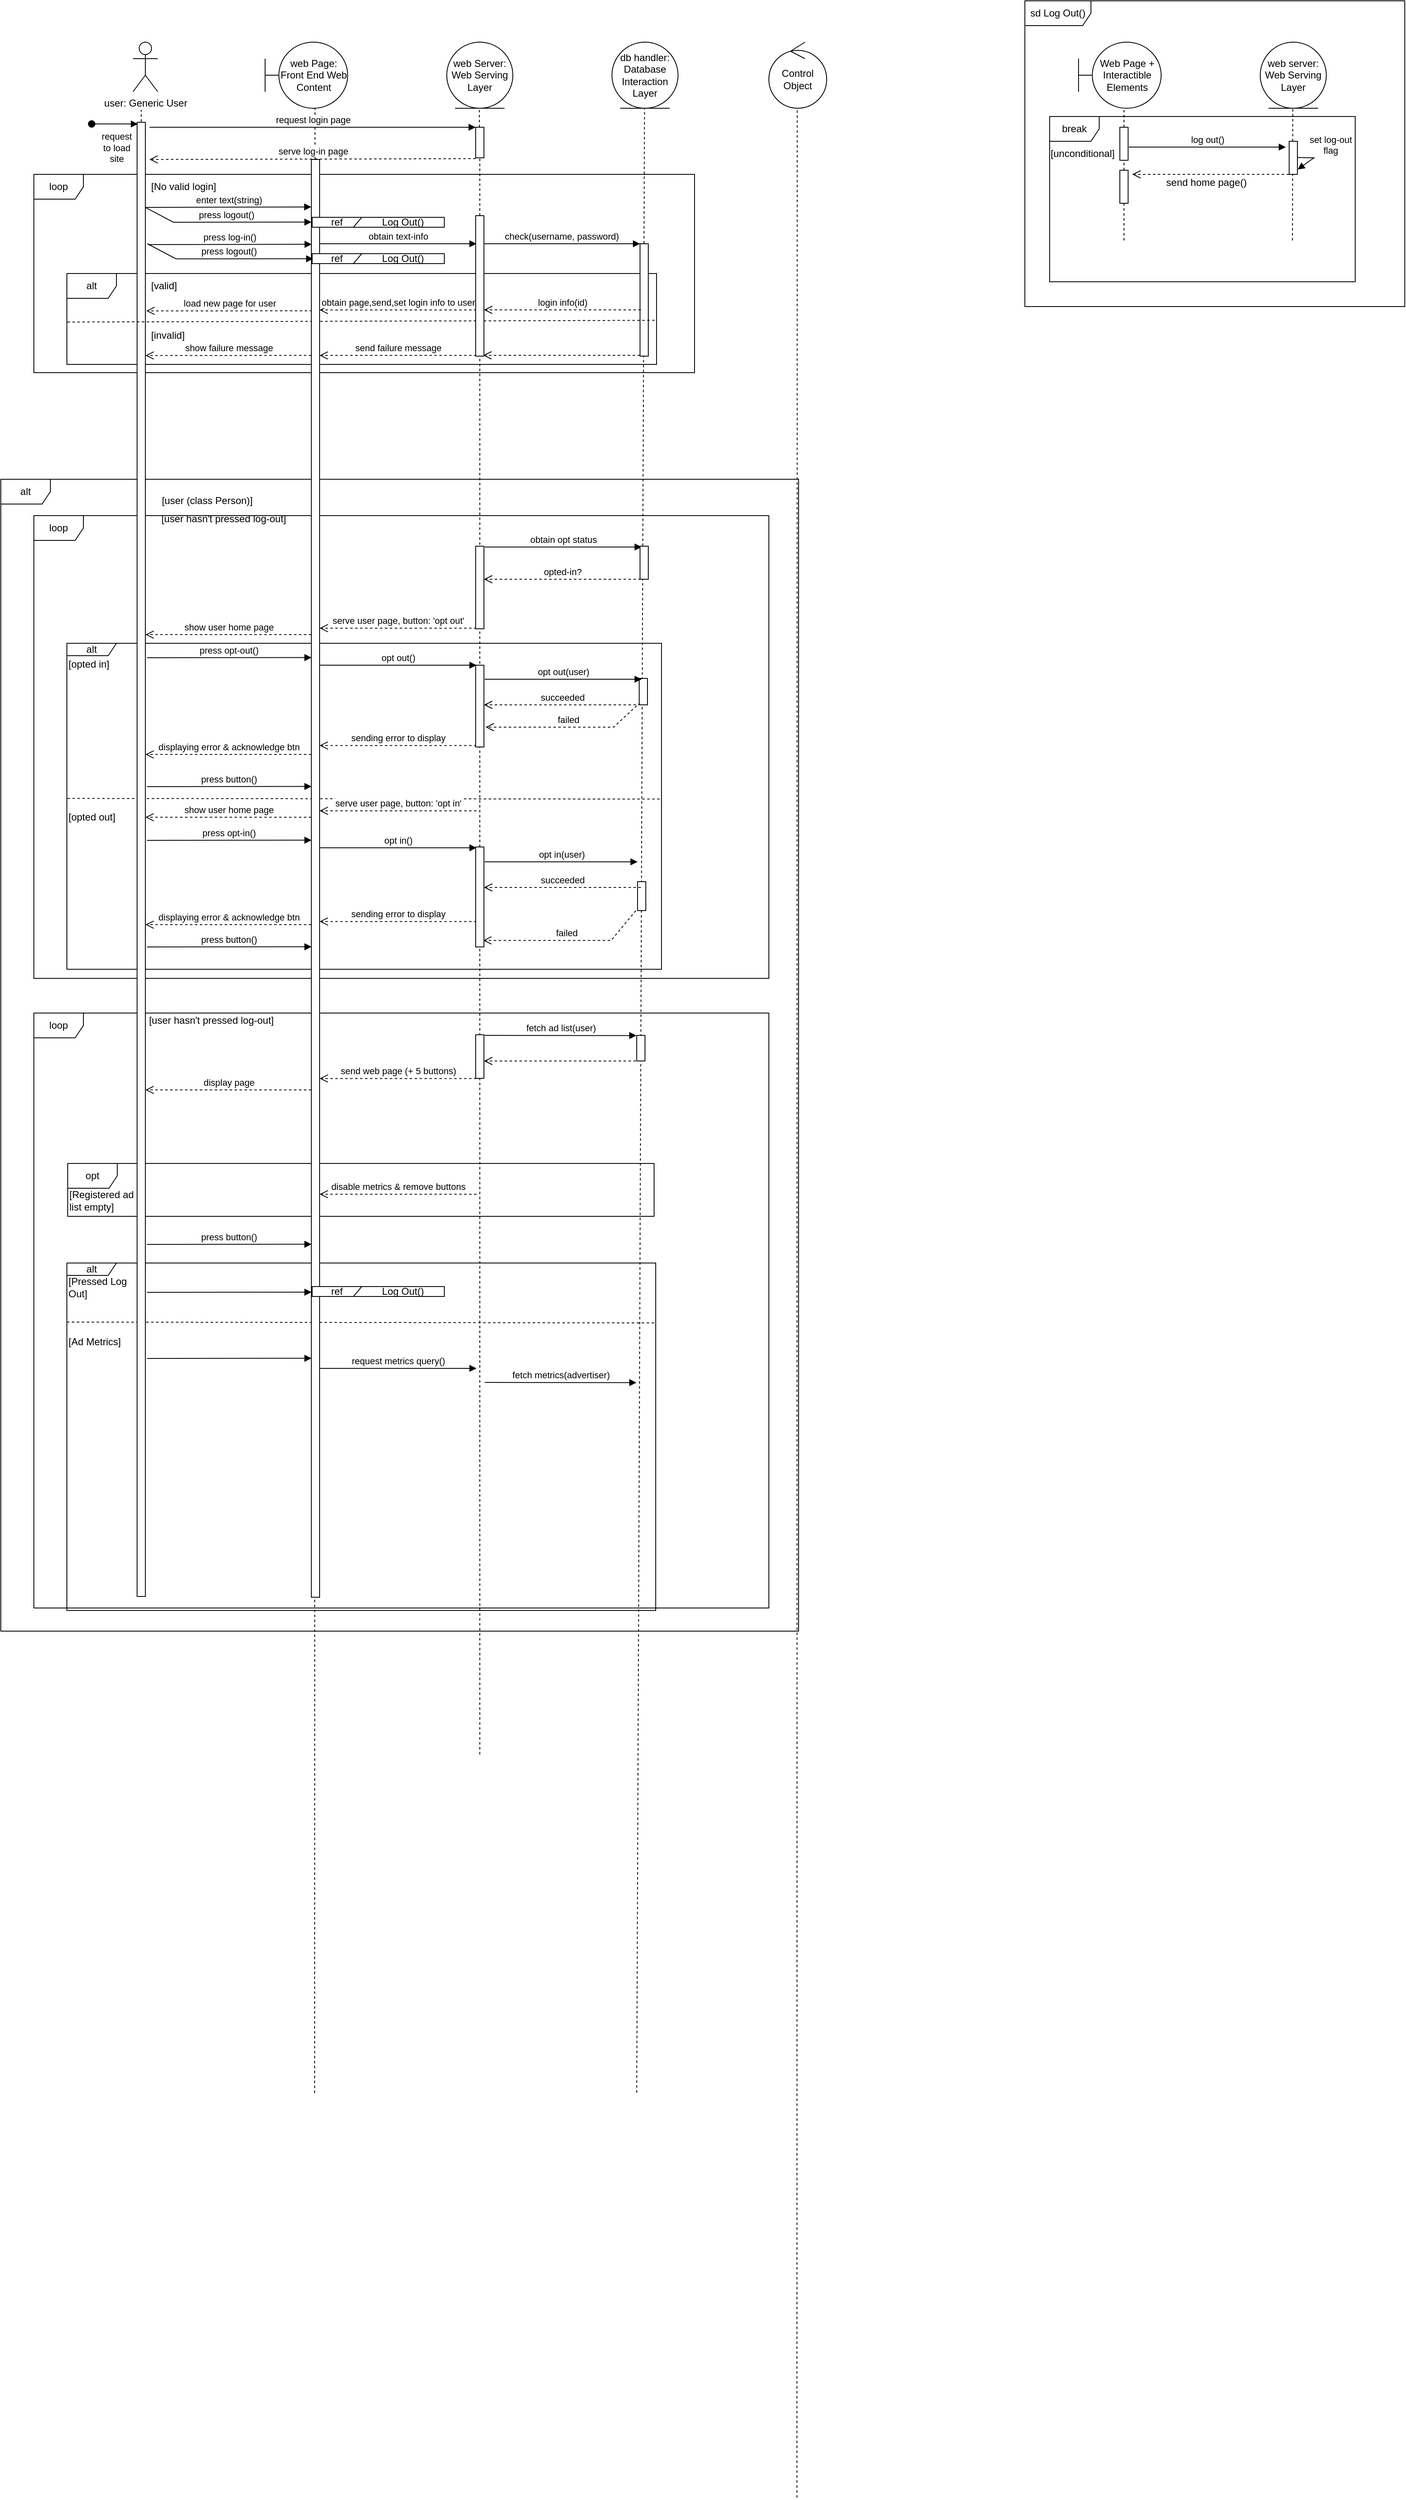 <mxfile version="20.6.0" type="github" pages="3">
  <diagram id="kgpKYQtTHZ0yAKxKKP6v" name="Page-1">
    <mxGraphModel dx="2283" dy="706" grid="0" gridSize="10" guides="1" tooltips="1" connect="1" arrows="1" fold="1" page="1" pageScale="1" pageWidth="850" pageHeight="1100" math="0" shadow="0">
      <root>
        <mxCell id="0" />
        <mxCell id="1" parent="0" />
        <mxCell id="dsWc3JGVzIlNnZ3qloKS-19" value="" style="endArrow=none;dashed=1;html=1;rounded=0;" parent="1" edge="1">
          <mxGeometry width="50" height="50" relative="1" as="geometry">
            <mxPoint x="690" y="2561.6" as="sourcePoint" />
            <mxPoint x="699.44" y="160" as="targetPoint" />
          </mxGeometry>
        </mxCell>
        <mxCell id="dsWc3JGVzIlNnZ3qloKS-20" value="" style="group;align=left;" parent="1" vertex="1" connectable="0">
          <mxGeometry x="-40" y="653" width="933" height="2010" as="geometry" />
        </mxCell>
        <mxCell id="dsWc3JGVzIlNnZ3qloKS-9" value="loop" style="shape=umlFrame;whiteSpace=wrap;html=1;" parent="dsWc3JGVzIlNnZ3qloKS-20" vertex="1">
          <mxGeometry width="890" height="560.0" as="geometry" />
        </mxCell>
        <mxCell id="dsWc3JGVzIlNnZ3qloKS-11" value="[user hasn&#39;t pressed log-out]" style="text;html=1;strokeColor=none;fillColor=none;align=center;verticalAlign=middle;whiteSpace=wrap;rounded=0;" parent="dsWc3JGVzIlNnZ3qloKS-20" vertex="1">
          <mxGeometry x="150" y="-4.409" width="160" height="17.638" as="geometry" />
        </mxCell>
        <mxCell id="c93ydlf0_RD-mQ9PVJOV-1" value="alt" style="shape=umlFrame;whiteSpace=wrap;html=1;labelBackgroundColor=none;labelBorderColor=none;fillStyle=solid;strokeWidth=1;fontColor=default;fillColor=#FFFFFF;" vertex="1" parent="dsWc3JGVzIlNnZ3qloKS-20">
          <mxGeometry x="-40" y="-44" width="966" height="1394" as="geometry" />
        </mxCell>
        <mxCell id="c93ydlf0_RD-mQ9PVJOV-108" value="" style="group;align=left;" vertex="1" connectable="0" parent="dsWc3JGVzIlNnZ3qloKS-20">
          <mxGeometry y="602" width="890" height="1350" as="geometry" />
        </mxCell>
        <mxCell id="c93ydlf0_RD-mQ9PVJOV-26" value="" style="group" vertex="1" connectable="0" parent="c93ydlf0_RD-mQ9PVJOV-108">
          <mxGeometry y="-407" width="860" height="1130" as="geometry" />
        </mxCell>
        <mxCell id="c93ydlf0_RD-mQ9PVJOV-11" value="alt" style="shape=umlFrame;whiteSpace=wrap;html=1;labelBackgroundColor=none;labelBorderColor=none;fillStyle=solid;strokeWidth=1;fontColor=default;fillColor=#FFFFFF;width=60;height=15;" vertex="1" parent="c93ydlf0_RD-mQ9PVJOV-26">
          <mxGeometry x="40" y="-40.53" width="720" height="394.53" as="geometry" />
        </mxCell>
        <mxCell id="c93ydlf0_RD-mQ9PVJOV-77" value="failed" style="html=1;verticalAlign=bottom;endArrow=open;dashed=1;endSize=8;rounded=0;comic=0;fontColor=default;exitX=0.134;exitY=0.97;exitDx=0;exitDy=0;exitPerimeter=0;" edge="1" parent="c93ydlf0_RD-mQ9PVJOV-26">
          <mxGeometry relative="1" as="geometry">
            <mxPoint x="734.34" y="31.1" as="sourcePoint" />
            <mxPoint x="547.0" y="61.003" as="targetPoint" />
            <Array as="points">
              <mxPoint x="702" y="61.003" />
            </Array>
          </mxGeometry>
        </mxCell>
        <mxCell id="c93ydlf0_RD-mQ9PVJOV-88" value="[opted out]" style="text;html=1;strokeColor=none;fillColor=none;align=left;verticalAlign=middle;whiteSpace=wrap;rounded=0;" vertex="1" parent="c93ydlf0_RD-mQ9PVJOV-26">
          <mxGeometry x="40" y="162.13" width="80" height="15.2" as="geometry" />
        </mxCell>
        <mxCell id="c93ydlf0_RD-mQ9PVJOV-98" value="" style="endArrow=none;dashed=1;html=1;rounded=0;exitX=0.001;exitY=0.476;exitDx=0;exitDy=0;exitPerimeter=0;entryX=1;entryY=0.478;entryDx=0;entryDy=0;entryPerimeter=0;" edge="1" parent="c93ydlf0_RD-mQ9PVJOV-26" source="c93ydlf0_RD-mQ9PVJOV-11" target="c93ydlf0_RD-mQ9PVJOV-11">
          <mxGeometry width="50" height="50" relative="1" as="geometry">
            <mxPoint x="420" y="76" as="sourcePoint" />
            <mxPoint x="470" y="50.667" as="targetPoint" />
          </mxGeometry>
        </mxCell>
        <mxCell id="c93ydlf0_RD-mQ9PVJOV-100" value="failed" style="html=1;verticalAlign=bottom;endArrow=open;dashed=1;endSize=8;rounded=0;comic=0;fontColor=default;exitX=-0.21;exitY=1.004;exitDx=0;exitDy=0;exitPerimeter=0;" edge="1" parent="c93ydlf0_RD-mQ9PVJOV-26" source="c93ydlf0_RD-mQ9PVJOV-128">
          <mxGeometry relative="1" as="geometry">
            <mxPoint x="734" y="303.907" as="sourcePoint" />
            <mxPoint x="544" y="319.107" as="targetPoint" />
            <Array as="points">
              <mxPoint x="699" y="319.107" />
            </Array>
          </mxGeometry>
        </mxCell>
        <mxCell id="c93ydlf0_RD-mQ9PVJOV-128" value="" style="html=1;points=[];perimeter=orthogonalPerimeter;labelBackgroundColor=none;labelBorderColor=none;fillStyle=solid;fontColor=default;fillColor=#FFFFFF;" vertex="1" parent="c93ydlf0_RD-mQ9PVJOV-26">
          <mxGeometry x="731" y="248" width="10" height="35" as="geometry" />
        </mxCell>
        <mxCell id="c93ydlf0_RD-mQ9PVJOV-151" value="alt" style="shape=umlFrame;whiteSpace=wrap;html=1;labelBackgroundColor=none;labelBorderColor=none;fillStyle=solid;strokeWidth=1;fontColor=default;fillColor=#FFFFFF;width=60;height=15;" vertex="1" parent="c93ydlf0_RD-mQ9PVJOV-26">
          <mxGeometry x="40" y="709.47" width="713" height="420.53" as="geometry" />
        </mxCell>
        <mxCell id="c93ydlf0_RD-mQ9PVJOV-200" value="[Pressed Log Out]" style="text;html=1;strokeColor=none;fillColor=none;align=left;verticalAlign=middle;whiteSpace=wrap;rounded=0;" vertex="1" parent="c93ydlf0_RD-mQ9PVJOV-26">
          <mxGeometry x="39.5" y="714" width="81" height="50.55" as="geometry" />
        </mxCell>
        <mxCell id="c93ydlf0_RD-mQ9PVJOV-239" value="[Ad Metrics]" style="text;html=1;strokeColor=none;fillColor=none;align=left;verticalAlign=middle;whiteSpace=wrap;rounded=0;" vertex="1" parent="c93ydlf0_RD-mQ9PVJOV-26">
          <mxGeometry x="40" y="780" width="81" height="50.55" as="geometry" />
        </mxCell>
        <mxCell id="c93ydlf0_RD-mQ9PVJOV-12" value="[opted in]" style="text;html=1;strokeColor=none;fillColor=none;align=left;verticalAlign=middle;whiteSpace=wrap;rounded=0;" vertex="1" parent="c93ydlf0_RD-mQ9PVJOV-26">
          <mxGeometry x="40" y="-30" width="80" height="30" as="geometry" />
        </mxCell>
        <mxCell id="c93ydlf0_RD-mQ9PVJOV-113" value="" style="html=1;points=[];perimeter=orthogonalPerimeter;labelBackgroundColor=none;labelBorderColor=none;fillStyle=solid;fontColor=default;fillColor=#FFFFFF;" vertex="1" parent="c93ydlf0_RD-mQ9PVJOV-26">
          <mxGeometry x="733" y="2" width="10" height="32" as="geometry" />
        </mxCell>
        <mxCell id="c93ydlf0_RD-mQ9PVJOV-109" value="loop" style="shape=umlFrame;whiteSpace=wrap;html=1;" vertex="1" parent="c93ydlf0_RD-mQ9PVJOV-108">
          <mxGeometry width="890" height="720" as="geometry" />
        </mxCell>
        <mxCell id="c93ydlf0_RD-mQ9PVJOV-110" value="[user hasn&#39;t pressed log-out]" style="text;html=1;strokeColor=none;fillColor=none;align=center;verticalAlign=middle;whiteSpace=wrap;rounded=0;" vertex="1" parent="c93ydlf0_RD-mQ9PVJOV-108">
          <mxGeometry x="135" y="0.001" width="160" height="17.638" as="geometry" />
        </mxCell>
        <mxCell id="c93ydlf0_RD-mQ9PVJOV-131" value="" style="group" vertex="1" connectable="0" parent="c93ydlf0_RD-mQ9PVJOV-108">
          <mxGeometry x="40" y="182" width="711" height="68" as="geometry" />
        </mxCell>
        <mxCell id="c93ydlf0_RD-mQ9PVJOV-129" value="opt" style="shape=umlFrame;whiteSpace=wrap;html=1;labelBackgroundColor=none;labelBorderColor=none;fillStyle=solid;strokeWidth=1;fontColor=default;fillColor=#FFFFFF;" vertex="1" parent="c93ydlf0_RD-mQ9PVJOV-131">
          <mxGeometry x="0.994" width="710.006" height="64" as="geometry" />
        </mxCell>
        <mxCell id="c93ydlf0_RD-mQ9PVJOV-130" value="[Registered ad list empty]" style="text;html=1;strokeColor=none;fillColor=none;align=left;verticalAlign=middle;whiteSpace=wrap;rounded=0;" vertex="1" parent="c93ydlf0_RD-mQ9PVJOV-131">
          <mxGeometry x="0.994" y="20" width="80.547" height="50.55" as="geometry" />
        </mxCell>
        <mxCell id="c93ydlf0_RD-mQ9PVJOV-207" value="" style="endArrow=none;dashed=1;html=1;rounded=0;exitX=0;exitY=0.17;exitDx=0;exitDy=0;exitPerimeter=0;" edge="1" parent="c93ydlf0_RD-mQ9PVJOV-108" source="c93ydlf0_RD-mQ9PVJOV-151">
          <mxGeometry width="50" height="50" relative="1" as="geometry">
            <mxPoint x="223" y="357" as="sourcePoint" />
            <mxPoint x="751" y="375" as="targetPoint" />
          </mxGeometry>
        </mxCell>
        <mxCell id="c93ydlf0_RD-mQ9PVJOV-64" value="sd Log Out()" style="shape=umlFrame;whiteSpace=wrap;html=1;width=80;height=30;" vertex="1" parent="1">
          <mxGeometry x="1160" y="30" width="460" height="370" as="geometry" />
        </mxCell>
        <mxCell id="c93ydlf0_RD-mQ9PVJOV-62" value="break" style="shape=umlFrame;whiteSpace=wrap;html=1;" vertex="1" parent="1">
          <mxGeometry x="1190" y="170" width="370" height="200" as="geometry" />
        </mxCell>
        <mxCell id="c93ydlf0_RD-mQ9PVJOV-50" value="" style="endArrow=none;dashed=1;html=1;rounded=0;" edge="1" parent="1">
          <mxGeometry width="50" height="50" relative="1" as="geometry">
            <mxPoint x="300" y="2562" as="sourcePoint" />
            <mxPoint x="300.44" y="160" as="targetPoint" />
          </mxGeometry>
        </mxCell>
        <mxCell id="c93ydlf0_RD-mQ9PVJOV-49" value="" style="endArrow=none;dashed=1;html=1;rounded=0;" edge="1" parent="1">
          <mxGeometry width="50" height="50" relative="1" as="geometry">
            <mxPoint x="89.47" y="506.202" as="sourcePoint" />
            <mxPoint x="90" y="162" as="targetPoint" />
          </mxGeometry>
        </mxCell>
        <mxCell id="dsWc3JGVzIlNnZ3qloKS-28" value="loop" style="shape=umlFrame;whiteSpace=wrap;html=1;fillStyle=solid;fillColor=#FFFFFF;labelBackgroundColor=none;fontColor=default;labelBorderColor=none;" parent="1" vertex="1">
          <mxGeometry x="-40" y="240" width="800" height="240" as="geometry" />
        </mxCell>
        <mxCell id="dsWc3JGVzIlNnZ3qloKS-65" value="alt" style="shape=umlFrame;whiteSpace=wrap;html=1;labelBackgroundColor=none;labelBorderColor=none;fillStyle=solid;strokeWidth=1;fontColor=default;fillColor=#FFFFFF;" parent="1" vertex="1">
          <mxGeometry y="360" width="714" height="110" as="geometry" />
        </mxCell>
        <mxCell id="dsWc3JGVzIlNnZ3qloKS-1" value="user: Generic User" style="shape=umlActor;verticalLabelPosition=bottom;verticalAlign=top;html=1;" parent="1" vertex="1">
          <mxGeometry x="80" y="80" width="30" height="60" as="geometry" />
        </mxCell>
        <mxCell id="dsWc3JGVzIlNnZ3qloKS-2" value="web Page: Front End Web Content" style="shape=umlBoundary;whiteSpace=wrap;html=1;" parent="1" vertex="1">
          <mxGeometry x="240" y="80" width="100" height="80" as="geometry" />
        </mxCell>
        <mxCell id="dsWc3JGVzIlNnZ3qloKS-3" value="web Server: Web Serving Layer" style="ellipse;shape=umlEntity;whiteSpace=wrap;html=1;" parent="1" vertex="1">
          <mxGeometry x="460" y="80" width="80" height="80" as="geometry" />
        </mxCell>
        <mxCell id="dsWc3JGVzIlNnZ3qloKS-7" value="" style="endArrow=none;dashed=1;html=1;rounded=0;startArrow=none;" parent="1" source="dsWc3JGVzIlNnZ3qloKS-35" edge="1">
          <mxGeometry width="50" height="50" relative="1" as="geometry">
            <mxPoint x="500" y="2152.222" as="sourcePoint" />
            <mxPoint x="499.44" y="160" as="targetPoint" />
          </mxGeometry>
        </mxCell>
        <mxCell id="dsWc3JGVzIlNnZ3qloKS-18" value="db handler: Database Interaction Layer" style="ellipse;shape=umlEntity;whiteSpace=wrap;html=1;" parent="1" vertex="1">
          <mxGeometry x="660" y="80" width="80" height="80" as="geometry" />
        </mxCell>
        <mxCell id="dsWc3JGVzIlNnZ3qloKS-4" value="Control Object" style="ellipse;shape=umlControl;whiteSpace=wrap;html=1;" parent="1" vertex="1">
          <mxGeometry x="850" y="80" width="70" height="80" as="geometry" />
        </mxCell>
        <mxCell id="dsWc3JGVzIlNnZ3qloKS-8" value="" style="endArrow=none;dashed=1;html=1;rounded=0;" parent="1" edge="1">
          <mxGeometry width="50" height="50" relative="1" as="geometry">
            <mxPoint x="884" y="3051.6" as="sourcePoint" />
            <mxPoint x="884.33" y="160" as="targetPoint" />
          </mxGeometry>
        </mxCell>
        <mxCell id="dsWc3JGVzIlNnZ3qloKS-33" value="" style="html=1;points=[];perimeter=orthogonalPerimeter;labelBackgroundColor=none;labelBorderColor=none;fillStyle=solid;fontColor=default;fillColor=#FFFFFF;" parent="1" vertex="1">
          <mxGeometry x="85" y="177" width="10" height="1784" as="geometry" />
        </mxCell>
        <mxCell id="dsWc3JGVzIlNnZ3qloKS-34" value="request&lt;br&gt;to load&lt;br&gt;site" style="html=1;verticalAlign=bottom;startArrow=oval;endArrow=block;startSize=8;rounded=0;comic=0;fontColor=default;" parent="1" edge="1">
          <mxGeometry x="0.071" y="-51" relative="1" as="geometry">
            <mxPoint x="30" y="179" as="sourcePoint" />
            <mxPoint x="86" y="179" as="targetPoint" />
            <mxPoint as="offset" />
          </mxGeometry>
        </mxCell>
        <mxCell id="dsWc3JGVzIlNnZ3qloKS-36" value="request login page" style="html=1;verticalAlign=bottom;endArrow=block;entryX=0;entryY=0;rounded=0;comic=0;fontColor=default;" parent="1" target="dsWc3JGVzIlNnZ3qloKS-35" edge="1">
          <mxGeometry relative="1" as="geometry">
            <mxPoint x="100" y="183" as="sourcePoint" />
          </mxGeometry>
        </mxCell>
        <mxCell id="dsWc3JGVzIlNnZ3qloKS-37" value="serve log-in page" style="html=1;verticalAlign=bottom;endArrow=open;dashed=1;endSize=8;exitX=0;exitY=0.95;rounded=0;comic=0;fontColor=default;" parent="1" edge="1">
          <mxGeometry relative="1" as="geometry">
            <mxPoint x="100" y="222" as="targetPoint" />
            <mxPoint x="495" y="221.0" as="sourcePoint" />
          </mxGeometry>
        </mxCell>
        <mxCell id="dsWc3JGVzIlNnZ3qloKS-39" value="" style="endArrow=none;dashed=1;html=1;rounded=0;startArrow=none;" parent="1" target="dsWc3JGVzIlNnZ3qloKS-35" edge="1" source="c93ydlf0_RD-mQ9PVJOV-16">
          <mxGeometry width="50" height="50" relative="1" as="geometry">
            <mxPoint x="500" y="2152.222" as="sourcePoint" />
            <mxPoint x="499.44" y="160" as="targetPoint" />
          </mxGeometry>
        </mxCell>
        <mxCell id="dsWc3JGVzIlNnZ3qloKS-60" value="load new page for user" style="html=1;verticalAlign=bottom;endArrow=open;dashed=1;endSize=8;rounded=0;comic=0;fontColor=default;entryX=1.014;entryY=0.391;entryDx=0;entryDy=0;entryPerimeter=0;" parent="1" edge="1">
          <mxGeometry relative="1" as="geometry">
            <mxPoint x="297" y="405.17" as="sourcePoint" />
            <mxPoint x="96.14" y="405.213" as="targetPoint" />
          </mxGeometry>
        </mxCell>
        <mxCell id="dsWc3JGVzIlNnZ3qloKS-64" value="show failure message" style="html=1;verticalAlign=bottom;endArrow=open;dashed=1;endSize=8;rounded=0;comic=0;fontColor=default;entryX=1.014;entryY=0.391;entryDx=0;entryDy=0;entryPerimeter=0;" parent="1" edge="1">
          <mxGeometry relative="1" as="geometry">
            <mxPoint x="296" y="459.17" as="sourcePoint" />
            <mxPoint x="95.14" y="459.213" as="targetPoint" />
          </mxGeometry>
        </mxCell>
        <mxCell id="dsWc3JGVzIlNnZ3qloKS-30" value="[No valid login]" style="text;html=1;strokeColor=none;fillColor=none;align=left;verticalAlign=middle;whiteSpace=wrap;rounded=0;labelBackgroundColor=none;labelBorderColor=none;fillStyle=solid;fontColor=default;" parent="1" vertex="1">
          <mxGeometry x="99.996" y="240" width="156.818" height="30" as="geometry" />
        </mxCell>
        <mxCell id="dsWc3JGVzIlNnZ3qloKS-40" value="enter text(string)" style="html=1;verticalAlign=bottom;endArrow=block;rounded=0;comic=0;fontColor=default;entryX=-0.008;entryY=0.033;entryDx=0;entryDy=0;entryPerimeter=0;" parent="1" edge="1" target="dsWc3JGVzIlNnZ3qloKS-49">
          <mxGeometry width="80" relative="1" as="geometry">
            <mxPoint x="96" y="280" as="sourcePoint" />
            <mxPoint x="295.2" y="279.75" as="targetPoint" />
          </mxGeometry>
        </mxCell>
        <mxCell id="dsWc3JGVzIlNnZ3qloKS-46" value="obtain text-info" style="html=1;verticalAlign=bottom;endArrow=block;rounded=0;comic=0;fontColor=default;" parent="1" edge="1">
          <mxGeometry width="80" relative="1" as="geometry">
            <mxPoint x="306" y="324" as="sourcePoint" />
            <mxPoint x="496.0" y="324" as="targetPoint" />
          </mxGeometry>
        </mxCell>
        <mxCell id="dsWc3JGVzIlNnZ3qloKS-50" value="press log-in()" style="html=1;verticalAlign=bottom;endArrow=block;rounded=0;comic=0;fontColor=default;entryX=0.039;entryY=0.059;entryDx=0;entryDy=0;entryPerimeter=0;" parent="1" edge="1" target="dsWc3JGVzIlNnZ3qloKS-49">
          <mxGeometry width="80" relative="1" as="geometry">
            <mxPoint x="98" y="325" as="sourcePoint" />
            <mxPoint x="297.2" y="324.75" as="targetPoint" />
          </mxGeometry>
        </mxCell>
        <mxCell id="dsWc3JGVzIlNnZ3qloKS-51" value="check(username, password)" style="html=1;verticalAlign=bottom;endArrow=block;rounded=0;comic=0;fontColor=default;" parent="1" edge="1">
          <mxGeometry width="80" relative="1" as="geometry">
            <mxPoint x="504" y="324" as="sourcePoint" />
            <mxPoint x="694" y="324" as="targetPoint" />
          </mxGeometry>
        </mxCell>
        <mxCell id="dsWc3JGVzIlNnZ3qloKS-52" value="" style="html=1;points=[];perimeter=orthogonalPerimeter;labelBackgroundColor=none;labelBorderColor=none;fillStyle=solid;fontColor=default;fillColor=#FFFFFF;" parent="1" vertex="1">
          <mxGeometry x="694" y="324" width="10" height="136" as="geometry" />
        </mxCell>
        <mxCell id="dsWc3JGVzIlNnZ3qloKS-55" value="login info(id)" style="html=1;verticalAlign=bottom;endArrow=open;dashed=1;endSize=8;rounded=0;comic=0;fontColor=default;" parent="1" edge="1">
          <mxGeometry relative="1" as="geometry">
            <mxPoint x="695" y="404" as="sourcePoint" />
            <mxPoint x="505" y="404" as="targetPoint" />
          </mxGeometry>
        </mxCell>
        <mxCell id="dsWc3JGVzIlNnZ3qloKS-35" value="" style="html=1;points=[];perimeter=orthogonalPerimeter;labelBackgroundColor=none;labelBorderColor=none;fillStyle=solid;fontColor=default;fillColor=#FFFFFF;" parent="1" vertex="1">
          <mxGeometry x="495" y="183" width="10" height="37" as="geometry" />
        </mxCell>
        <mxCell id="dsWc3JGVzIlNnZ3qloKS-59" value="obtain page,send,set login info to user" style="html=1;verticalAlign=bottom;endArrow=open;dashed=1;endSize=8;rounded=0;comic=0;fontColor=default;" parent="1" edge="1">
          <mxGeometry relative="1" as="geometry">
            <mxPoint x="496" y="404.17" as="sourcePoint" />
            <mxPoint x="306" y="404.17" as="targetPoint" />
          </mxGeometry>
        </mxCell>
        <mxCell id="dsWc3JGVzIlNnZ3qloKS-63" value="send failure message" style="html=1;verticalAlign=bottom;endArrow=open;dashed=1;endSize=8;rounded=0;comic=0;fontColor=default;" parent="1" edge="1">
          <mxGeometry relative="1" as="geometry">
            <mxPoint x="496" y="459.17" as="sourcePoint" />
            <mxPoint x="306" y="459.17" as="targetPoint" />
          </mxGeometry>
        </mxCell>
        <mxCell id="dsWc3JGVzIlNnZ3qloKS-66" value="" style="html=1;verticalAlign=bottom;endArrow=open;dashed=1;endSize=8;rounded=0;comic=0;fontColor=default;" parent="1" edge="1">
          <mxGeometry relative="1" as="geometry">
            <mxPoint x="694" y="459" as="sourcePoint" />
            <mxPoint x="504" y="459" as="targetPoint" />
          </mxGeometry>
        </mxCell>
        <mxCell id="dsWc3JGVzIlNnZ3qloKS-68" value="" style="endArrow=none;dashed=1;html=1;rounded=0;comic=0;fontColor=default;entryX=1;entryY=0.515;entryDx=0;entryDy=0;entryPerimeter=0;exitX=0.001;exitY=0.534;exitDx=0;exitDy=0;exitPerimeter=0;" parent="1" source="dsWc3JGVzIlNnZ3qloKS-65" target="dsWc3JGVzIlNnZ3qloKS-65" edge="1">
          <mxGeometry width="50" height="50" relative="1" as="geometry">
            <mxPoint x="-300" y="430" as="sourcePoint" />
            <mxPoint x="-250" y="380" as="targetPoint" />
          </mxGeometry>
        </mxCell>
        <mxCell id="dsWc3JGVzIlNnZ3qloKS-86" value="[valid]" style="text;html=1;strokeColor=none;fillColor=none;align=left;verticalAlign=middle;whiteSpace=wrap;rounded=0;labelBackgroundColor=none;labelBorderColor=none;fillStyle=solid;strokeWidth=1;fontColor=default;" parent="1" vertex="1">
          <mxGeometry x="100" y="360" width="60" height="30" as="geometry" />
        </mxCell>
        <mxCell id="dsWc3JGVzIlNnZ3qloKS-104" value="[invalid]" style="text;html=1;strokeColor=none;fillColor=none;align=left;verticalAlign=middle;whiteSpace=wrap;rounded=0;labelBackgroundColor=none;labelBorderColor=none;fillStyle=solid;strokeWidth=1;fontColor=default;" parent="1" vertex="1">
          <mxGeometry x="100" y="420" width="60" height="30" as="geometry" />
        </mxCell>
        <mxCell id="dsWc3JGVzIlNnZ3qloKS-49" value="" style="html=1;points=[];perimeter=orthogonalPerimeter;labelBackgroundColor=none;labelBorderColor=none;fillStyle=solid;fontColor=default;fillColor=#FFFFFF;" parent="1" vertex="1">
          <mxGeometry x="296" y="222" width="10" height="1740" as="geometry" />
        </mxCell>
        <mxCell id="c93ydlf0_RD-mQ9PVJOV-6" value="show user home page" style="html=1;verticalAlign=bottom;endArrow=open;dashed=1;endSize=8;rounded=0;comic=0;fontColor=default;entryX=1.014;entryY=0.391;entryDx=0;entryDy=0;entryPerimeter=0;" edge="1" parent="1">
          <mxGeometry relative="1" as="geometry">
            <mxPoint x="296" y="797.0" as="sourcePoint" />
            <mxPoint x="95.14" y="797.043" as="targetPoint" />
          </mxGeometry>
        </mxCell>
        <mxCell id="c93ydlf0_RD-mQ9PVJOV-7" value="serve user page, button: &#39;opt out&#39;" style="html=1;verticalAlign=bottom;endArrow=open;dashed=1;endSize=8;rounded=0;comic=0;fontColor=default;" edge="1" parent="1">
          <mxGeometry relative="1" as="geometry">
            <mxPoint x="496.0" y="789.21" as="sourcePoint" />
            <mxPoint x="306" y="789.21" as="targetPoint" />
          </mxGeometry>
        </mxCell>
        <mxCell id="c93ydlf0_RD-mQ9PVJOV-9" value="obtain opt status" style="html=1;verticalAlign=bottom;endArrow=block;rounded=0;comic=0;fontColor=default;" edge="1" parent="1">
          <mxGeometry width="80" relative="1" as="geometry">
            <mxPoint x="506" y="691.0" as="sourcePoint" />
            <mxPoint x="696" y="691.0" as="targetPoint" />
          </mxGeometry>
        </mxCell>
        <mxCell id="c93ydlf0_RD-mQ9PVJOV-15" value="opted-in?" style="html=1;verticalAlign=bottom;endArrow=open;dashed=1;endSize=8;rounded=0;comic=0;fontColor=default;" edge="1" parent="1">
          <mxGeometry relative="1" as="geometry">
            <mxPoint x="695" y="730" as="sourcePoint" />
            <mxPoint x="505.0" y="730" as="targetPoint" />
          </mxGeometry>
        </mxCell>
        <mxCell id="c93ydlf0_RD-mQ9PVJOV-16" value="" style="html=1;points=[];perimeter=orthogonalPerimeter;labelBackgroundColor=none;labelBorderColor=none;fillStyle=solid;fontColor=default;fillColor=#FFFFFF;" vertex="1" parent="1">
          <mxGeometry x="495" y="290" width="10" height="170" as="geometry" />
        </mxCell>
        <mxCell id="c93ydlf0_RD-mQ9PVJOV-17" value="" style="endArrow=none;dashed=1;html=1;rounded=0;" edge="1" parent="1" target="c93ydlf0_RD-mQ9PVJOV-16">
          <mxGeometry width="50" height="50" relative="1" as="geometry">
            <mxPoint x="500" y="2152.222" as="sourcePoint" />
            <mxPoint x="500" y="220" as="targetPoint" />
          </mxGeometry>
        </mxCell>
        <mxCell id="c93ydlf0_RD-mQ9PVJOV-18" value="" style="html=1;points=[];perimeter=orthogonalPerimeter;labelBackgroundColor=none;labelBorderColor=none;fillStyle=solid;fontColor=default;fillColor=#FFFFFF;" vertex="1" parent="1">
          <mxGeometry x="495" y="690" width="10" height="100" as="geometry" />
        </mxCell>
        <mxCell id="c93ydlf0_RD-mQ9PVJOV-19" value="press opt-out()" style="html=1;verticalAlign=bottom;endArrow=block;rounded=0;comic=0;fontColor=default;entryX=-0.08;entryY=0.267;entryDx=0;entryDy=0;entryPerimeter=0;" edge="1" parent="1">
          <mxGeometry width="80" relative="1" as="geometry">
            <mxPoint x="97" y="825" as="sourcePoint" />
            <mxPoint x="296.2" y="824.75" as="targetPoint" />
          </mxGeometry>
        </mxCell>
        <mxCell id="c93ydlf0_RD-mQ9PVJOV-25" value="press logout()" style="html=1;verticalAlign=bottom;endArrow=block;rounded=0;comic=0;fontColor=default;entryX=-0.08;entryY=0.267;entryDx=0;entryDy=0;entryPerimeter=0;exitX=1.055;exitY=0.19;exitDx=0;exitDy=0;exitPerimeter=0;" edge="1" parent="1">
          <mxGeometry width="80" relative="1" as="geometry">
            <mxPoint x="94.55" y="279.77" as="sourcePoint" />
            <mxPoint x="296.2" y="297.75" as="targetPoint" />
            <Array as="points">
              <mxPoint x="129" y="298" />
            </Array>
          </mxGeometry>
        </mxCell>
        <mxCell id="c93ydlf0_RD-mQ9PVJOV-27" value="" style="html=1;points=[];perimeter=orthogonalPerimeter;labelBackgroundColor=none;labelBorderColor=none;fillStyle=solid;fontColor=default;fillColor=#FFFFFF;" vertex="1" parent="1">
          <mxGeometry x="694" y="690" width="10" height="40" as="geometry" />
        </mxCell>
        <mxCell id="c93ydlf0_RD-mQ9PVJOV-4" value="[user (class Person)]" style="text;html=1;strokeColor=none;fillColor=none;align=center;verticalAlign=middle;whiteSpace=wrap;rounded=0;" vertex="1" parent="1">
          <mxGeometry x="110" y="620" width="120" height="30" as="geometry" />
        </mxCell>
        <mxCell id="c93ydlf0_RD-mQ9PVJOV-42" value="" style="endArrow=none;dashed=1;html=1;rounded=0;startArrow=none;" edge="1" parent="1" source="c93ydlf0_RD-mQ9PVJOV-53">
          <mxGeometry width="50" height="50" relative="1" as="geometry">
            <mxPoint x="1280" y="490.002" as="sourcePoint" />
            <mxPoint x="1280" y="158.79" as="targetPoint" />
          </mxGeometry>
        </mxCell>
        <mxCell id="c93ydlf0_RD-mQ9PVJOV-43" value="" style="endArrow=none;dashed=1;html=1;rounded=0;" edge="1" parent="1">
          <mxGeometry width="50" height="50" relative="1" as="geometry">
            <mxPoint x="1484" y="320" as="sourcePoint" />
            <mxPoint x="1484.44" y="158.79" as="targetPoint" />
          </mxGeometry>
        </mxCell>
        <mxCell id="c93ydlf0_RD-mQ9PVJOV-47" value="Web Page + Interactible Elements" style="shape=umlBoundary;whiteSpace=wrap;html=1;" vertex="1" parent="1">
          <mxGeometry x="1225" y="80" width="100" height="80" as="geometry" />
        </mxCell>
        <mxCell id="c93ydlf0_RD-mQ9PVJOV-48" value="web server: Web Serving Layer" style="ellipse;shape=umlEntity;whiteSpace=wrap;html=1;" vertex="1" parent="1">
          <mxGeometry x="1445" y="80" width="80" height="80" as="geometry" />
        </mxCell>
        <mxCell id="c93ydlf0_RD-mQ9PVJOV-51" value="log out()" style="html=1;verticalAlign=bottom;endArrow=block;rounded=0;comic=0;fontColor=default;" edge="1" parent="1">
          <mxGeometry width="80" relative="1" as="geometry">
            <mxPoint x="1286" y="207" as="sourcePoint" />
            <mxPoint x="1476" y="207" as="targetPoint" />
          </mxGeometry>
        </mxCell>
        <mxCell id="c93ydlf0_RD-mQ9PVJOV-52" value="" style="html=1;verticalAlign=bottom;endArrow=open;dashed=1;endSize=8;rounded=0;comic=0;fontColor=default;startArrow=none;" edge="1" parent="1" source="c93ydlf0_RD-mQ9PVJOV-55">
          <mxGeometry relative="1" as="geometry">
            <mxPoint x="1480" y="240" as="sourcePoint" />
            <mxPoint x="1290" y="240" as="targetPoint" />
          </mxGeometry>
        </mxCell>
        <mxCell id="c93ydlf0_RD-mQ9PVJOV-53" value="" style="html=1;points=[];perimeter=orthogonalPerimeter;labelBackgroundColor=none;labelBorderColor=none;fillStyle=solid;fontColor=default;fillColor=#FFFFFF;" vertex="1" parent="1">
          <mxGeometry x="1275" y="183" width="10" height="40" as="geometry" />
        </mxCell>
        <mxCell id="c93ydlf0_RD-mQ9PVJOV-54" value="" style="endArrow=none;dashed=1;html=1;rounded=0;startArrow=none;" edge="1" parent="1" source="c93ydlf0_RD-mQ9PVJOV-57" target="c93ydlf0_RD-mQ9PVJOV-53">
          <mxGeometry width="50" height="50" relative="1" as="geometry">
            <mxPoint x="1280" y="490.002" as="sourcePoint" />
            <mxPoint x="1280" y="158.79" as="targetPoint" />
          </mxGeometry>
        </mxCell>
        <mxCell id="c93ydlf0_RD-mQ9PVJOV-55" value="" style="html=1;points=[];perimeter=orthogonalPerimeter;labelBackgroundColor=none;labelBorderColor=none;fillStyle=solid;fontColor=default;fillColor=#FFFFFF;" vertex="1" parent="1">
          <mxGeometry x="1480" y="200" width="10" height="40" as="geometry" />
        </mxCell>
        <mxCell id="c93ydlf0_RD-mQ9PVJOV-56" value="" style="html=1;verticalAlign=bottom;endArrow=none;dashed=1;endSize=8;rounded=0;comic=0;fontColor=default;" edge="1" parent="1" target="c93ydlf0_RD-mQ9PVJOV-55">
          <mxGeometry relative="1" as="geometry">
            <mxPoint x="1480" y="240" as="sourcePoint" />
            <mxPoint x="1290" y="240" as="targetPoint" />
          </mxGeometry>
        </mxCell>
        <mxCell id="c93ydlf0_RD-mQ9PVJOV-57" value="" style="html=1;points=[];perimeter=orthogonalPerimeter;labelBackgroundColor=none;labelBorderColor=none;fillStyle=solid;fontColor=default;fillColor=#FFFFFF;" vertex="1" parent="1">
          <mxGeometry x="1275" y="235" width="10" height="40" as="geometry" />
        </mxCell>
        <mxCell id="c93ydlf0_RD-mQ9PVJOV-58" value="" style="endArrow=none;dashed=1;html=1;rounded=0;" edge="1" parent="1" target="c93ydlf0_RD-mQ9PVJOV-57">
          <mxGeometry width="50" height="50" relative="1" as="geometry">
            <mxPoint x="1280" y="320" as="sourcePoint" />
            <mxPoint x="1280" y="223" as="targetPoint" />
          </mxGeometry>
        </mxCell>
        <mxCell id="c93ydlf0_RD-mQ9PVJOV-59" value="set log-out&lt;br&gt;flag" style="html=1;verticalAlign=bottom;endArrow=block;rounded=0;entryX=1.04;entryY=0.854;entryDx=0;entryDy=0;entryPerimeter=0;" edge="1" parent="1" target="c93ydlf0_RD-mQ9PVJOV-55">
          <mxGeometry x="-0.095" y="20" width="80" relative="1" as="geometry">
            <mxPoint x="1490" y="219.64" as="sourcePoint" />
            <mxPoint x="1570" y="219.64" as="targetPoint" />
            <Array as="points">
              <mxPoint x="1510" y="220" />
            </Array>
            <mxPoint x="8" y="-16" as="offset" />
          </mxGeometry>
        </mxCell>
        <mxCell id="c93ydlf0_RD-mQ9PVJOV-61" value="send home page()" style="text;html=1;strokeColor=none;fillColor=none;align=center;verticalAlign=middle;whiteSpace=wrap;rounded=0;" vertex="1" parent="1">
          <mxGeometry x="1325" y="235" width="110" height="30" as="geometry" />
        </mxCell>
        <mxCell id="c93ydlf0_RD-mQ9PVJOV-63" value="[unconditional]" style="text;html=1;strokeColor=none;fillColor=none;align=center;verticalAlign=middle;whiteSpace=wrap;rounded=0;" vertex="1" parent="1">
          <mxGeometry x="1190" y="200" width="80" height="30" as="geometry" />
        </mxCell>
        <mxCell id="c93ydlf0_RD-mQ9PVJOV-73" value="opt out()" style="html=1;verticalAlign=bottom;endArrow=block;rounded=0;comic=0;fontColor=default;" edge="1" parent="1">
          <mxGeometry width="80" relative="1" as="geometry">
            <mxPoint x="306" y="834" as="sourcePoint" />
            <mxPoint x="496" y="834" as="targetPoint" />
          </mxGeometry>
        </mxCell>
        <mxCell id="c93ydlf0_RD-mQ9PVJOV-74" value="opt out(user)" style="html=1;verticalAlign=bottom;endArrow=block;rounded=0;comic=0;fontColor=default;" edge="1" parent="1">
          <mxGeometry width="80" relative="1" as="geometry">
            <mxPoint x="506" y="851.0" as="sourcePoint" />
            <mxPoint x="696" y="851.0" as="targetPoint" />
          </mxGeometry>
        </mxCell>
        <mxCell id="c93ydlf0_RD-mQ9PVJOV-78" value="succeeded" style="html=1;verticalAlign=bottom;endArrow=open;dashed=1;endSize=8;rounded=0;comic=0;fontColor=default;" edge="1" parent="1">
          <mxGeometry relative="1" as="geometry">
            <mxPoint x="695" y="882" as="sourcePoint" />
            <mxPoint x="505.0" y="882" as="targetPoint" />
          </mxGeometry>
        </mxCell>
        <mxCell id="c93ydlf0_RD-mQ9PVJOV-80" value="sending error to display" style="html=1;verticalAlign=bottom;endArrow=open;dashed=1;endSize=8;rounded=0;comic=0;fontColor=default;" edge="1" parent="1">
          <mxGeometry relative="1" as="geometry">
            <mxPoint x="496" y="931.21" as="sourcePoint" />
            <mxPoint x="306" y="931.21" as="targetPoint" />
          </mxGeometry>
        </mxCell>
        <mxCell id="c93ydlf0_RD-mQ9PVJOV-81" value="displaying error &amp;amp; acknowledge btn" style="html=1;verticalAlign=bottom;endArrow=open;dashed=1;endSize=8;rounded=0;comic=0;fontColor=default;entryX=1.014;entryY=0.391;entryDx=0;entryDy=0;entryPerimeter=0;" edge="1" parent="1">
          <mxGeometry relative="1" as="geometry">
            <mxPoint x="296" y="942" as="sourcePoint" />
            <mxPoint x="95.14" y="942.043" as="targetPoint" />
          </mxGeometry>
        </mxCell>
        <mxCell id="c93ydlf0_RD-mQ9PVJOV-83" value="press button()" style="html=1;verticalAlign=bottom;endArrow=block;rounded=0;comic=0;fontColor=default;entryX=-0.08;entryY=0.267;entryDx=0;entryDy=0;entryPerimeter=0;" edge="1" parent="1">
          <mxGeometry width="80" relative="1" as="geometry">
            <mxPoint x="97" y="981" as="sourcePoint" />
            <mxPoint x="296.2" y="980.75" as="targetPoint" />
          </mxGeometry>
        </mxCell>
        <mxCell id="c93ydlf0_RD-mQ9PVJOV-90" value="sending error to display" style="html=1;verticalAlign=bottom;endArrow=open;dashed=1;endSize=8;rounded=0;comic=0;fontColor=default;" edge="1" parent="1">
          <mxGeometry relative="1" as="geometry">
            <mxPoint x="496" y="1144.21" as="sourcePoint" />
            <mxPoint x="306" y="1144.21" as="targetPoint" />
          </mxGeometry>
        </mxCell>
        <mxCell id="c93ydlf0_RD-mQ9PVJOV-91" value="displaying error &amp;amp; acknowledge btn" style="html=1;verticalAlign=bottom;endArrow=open;dashed=1;endSize=8;rounded=0;comic=0;fontColor=default;entryX=1.014;entryY=0.391;entryDx=0;entryDy=0;entryPerimeter=0;" edge="1" parent="1">
          <mxGeometry relative="1" as="geometry">
            <mxPoint x="296" y="1148" as="sourcePoint" />
            <mxPoint x="95.14" y="1148.043" as="targetPoint" />
          </mxGeometry>
        </mxCell>
        <mxCell id="c93ydlf0_RD-mQ9PVJOV-92" value="succeeded" style="html=1;verticalAlign=bottom;endArrow=open;dashed=1;endSize=8;rounded=0;comic=0;fontColor=default;" edge="1" parent="1">
          <mxGeometry relative="1" as="geometry">
            <mxPoint x="695" y="1103" as="sourcePoint" />
            <mxPoint x="505.0" y="1103" as="targetPoint" />
          </mxGeometry>
        </mxCell>
        <mxCell id="c93ydlf0_RD-mQ9PVJOV-93" value="opt in(user)" style="html=1;verticalAlign=bottom;endArrow=block;rounded=0;comic=0;fontColor=default;" edge="1" parent="1">
          <mxGeometry width="80" relative="1" as="geometry">
            <mxPoint x="506" y="1072" as="sourcePoint" />
            <mxPoint x="691" y="1072" as="targetPoint" />
          </mxGeometry>
        </mxCell>
        <mxCell id="c93ydlf0_RD-mQ9PVJOV-94" value="opt in()" style="html=1;verticalAlign=bottom;endArrow=block;rounded=0;comic=0;fontColor=default;" edge="1" parent="1">
          <mxGeometry width="80" relative="1" as="geometry">
            <mxPoint x="306" y="1055" as="sourcePoint" />
            <mxPoint x="496" y="1055" as="targetPoint" />
          </mxGeometry>
        </mxCell>
        <mxCell id="c93ydlf0_RD-mQ9PVJOV-95" value="press opt-in()" style="html=1;verticalAlign=bottom;endArrow=block;rounded=0;comic=0;fontColor=default;entryX=-0.08;entryY=0.267;entryDx=0;entryDy=0;entryPerimeter=0;" edge="1" parent="1">
          <mxGeometry width="80" relative="1" as="geometry">
            <mxPoint x="97" y="1046" as="sourcePoint" />
            <mxPoint x="296.2" y="1045.75" as="targetPoint" />
          </mxGeometry>
        </mxCell>
        <mxCell id="c93ydlf0_RD-mQ9PVJOV-96" value="serve user page, button: &#39;opt in&#39;" style="html=1;verticalAlign=bottom;endArrow=open;dashed=1;endSize=8;rounded=0;comic=0;fontColor=default;" edge="1" parent="1">
          <mxGeometry relative="1" as="geometry">
            <mxPoint x="496" y="1010.21" as="sourcePoint" />
            <mxPoint x="306" y="1010.21" as="targetPoint" />
          </mxGeometry>
        </mxCell>
        <mxCell id="c93ydlf0_RD-mQ9PVJOV-97" value="show user home page" style="html=1;verticalAlign=bottom;endArrow=open;dashed=1;endSize=8;rounded=0;comic=0;fontColor=default;entryX=1.014;entryY=0.391;entryDx=0;entryDy=0;entryPerimeter=0;" edge="1" parent="1">
          <mxGeometry relative="1" as="geometry">
            <mxPoint x="296" y="1018" as="sourcePoint" />
            <mxPoint x="95.14" y="1018.043" as="targetPoint" />
          </mxGeometry>
        </mxCell>
        <mxCell id="c93ydlf0_RD-mQ9PVJOV-101" value="press button()" style="html=1;verticalAlign=bottom;endArrow=block;rounded=0;comic=0;fontColor=default;entryX=-0.08;entryY=0.267;entryDx=0;entryDy=0;entryPerimeter=0;" edge="1" parent="1">
          <mxGeometry width="80" relative="1" as="geometry">
            <mxPoint x="97" y="1175" as="sourcePoint" />
            <mxPoint x="296.2" y="1174.75" as="targetPoint" />
          </mxGeometry>
        </mxCell>
        <mxCell id="c93ydlf0_RD-mQ9PVJOV-104" value="press logout()" style="html=1;verticalAlign=bottom;endArrow=block;rounded=0;comic=0;fontColor=default;exitX=1.055;exitY=0.19;exitDx=0;exitDy=0;exitPerimeter=0;entryX=0.008;entryY=0.512;entryDx=0;entryDy=0;entryPerimeter=0;" edge="1" parent="1" target="c93ydlf0_RD-mQ9PVJOV-147">
          <mxGeometry width="80" relative="1" as="geometry">
            <mxPoint x="97.55" y="324" as="sourcePoint" />
            <mxPoint x="295" y="342" as="targetPoint" />
            <Array as="points">
              <mxPoint x="132" y="342.23" />
            </Array>
          </mxGeometry>
        </mxCell>
        <mxCell id="c93ydlf0_RD-mQ9PVJOV-133" value="" style="html=1;verticalAlign=bottom;endArrow=open;dashed=1;endSize=8;rounded=0;comic=0;fontColor=default;" edge="1" parent="1">
          <mxGeometry relative="1" as="geometry">
            <mxPoint x="695" y="1313" as="sourcePoint" />
            <mxPoint x="505.0" y="1313" as="targetPoint" />
          </mxGeometry>
        </mxCell>
        <mxCell id="c93ydlf0_RD-mQ9PVJOV-136" value="send web page (+ 5 buttons)" style="html=1;verticalAlign=bottom;endArrow=open;dashed=1;endSize=8;rounded=0;comic=0;fontColor=default;" edge="1" parent="1">
          <mxGeometry relative="1" as="geometry">
            <mxPoint x="496" y="1334.21" as="sourcePoint" />
            <mxPoint x="306" y="1334.21" as="targetPoint" />
          </mxGeometry>
        </mxCell>
        <mxCell id="c93ydlf0_RD-mQ9PVJOV-139" value="display page" style="html=1;verticalAlign=bottom;endArrow=open;dashed=1;endSize=8;rounded=0;comic=0;fontColor=default;entryX=1.014;entryY=0.391;entryDx=0;entryDy=0;entryPerimeter=0;" edge="1" parent="1">
          <mxGeometry relative="1" as="geometry">
            <mxPoint x="296" y="1348.0" as="sourcePoint" />
            <mxPoint x="95.14" y="1348.043" as="targetPoint" />
          </mxGeometry>
        </mxCell>
        <mxCell id="c93ydlf0_RD-mQ9PVJOV-140" value="" style="html=1;points=[];perimeter=orthogonalPerimeter;labelBackgroundColor=none;labelBorderColor=none;fillStyle=solid;fontColor=default;fillColor=#FFFFFF;" vertex="1" parent="1">
          <mxGeometry x="495" y="834" width="10" height="99" as="geometry" />
        </mxCell>
        <mxCell id="c93ydlf0_RD-mQ9PVJOV-141" value="" style="html=1;points=[];perimeter=orthogonalPerimeter;labelBackgroundColor=none;labelBorderColor=none;fillStyle=solid;fontColor=default;fillColor=#FFFFFF;" vertex="1" parent="1">
          <mxGeometry x="495" y="1054" width="10" height="121" as="geometry" />
        </mxCell>
        <mxCell id="c93ydlf0_RD-mQ9PVJOV-142" value="" style="html=1;points=[];perimeter=orthogonalPerimeter;labelBackgroundColor=none;labelBorderColor=none;fillStyle=solid;fontColor=default;fillColor=#FFFFFF;" vertex="1" parent="1">
          <mxGeometry x="495" y="1281.26" width="10" height="52.74" as="geometry" />
        </mxCell>
        <mxCell id="c93ydlf0_RD-mQ9PVJOV-143" value="" style="html=1;points=[];perimeter=orthogonalPerimeter;labelBackgroundColor=none;labelBorderColor=none;fillStyle=solid;fontColor=default;fillColor=#FFFFFF;" vertex="1" parent="1">
          <mxGeometry x="690" y="1282" width="10" height="31" as="geometry" />
        </mxCell>
        <mxCell id="c93ydlf0_RD-mQ9PVJOV-134" value="fetch ad list(user)" style="html=1;verticalAlign=bottom;endArrow=block;rounded=0;comic=0;fontColor=default;entryX=-0.04;entryY=0.008;entryDx=0;entryDy=0;entryPerimeter=0;" edge="1" parent="1" target="c93ydlf0_RD-mQ9PVJOV-143">
          <mxGeometry width="80" relative="1" as="geometry">
            <mxPoint x="506" y="1282" as="sourcePoint" />
            <mxPoint x="696" y="1282" as="targetPoint" />
          </mxGeometry>
        </mxCell>
        <mxCell id="c93ydlf0_RD-mQ9PVJOV-146" value="disable metrics &amp;amp; remove buttons" style="html=1;verticalAlign=bottom;endArrow=open;dashed=1;endSize=8;rounded=0;comic=0;fontColor=default;" edge="1" parent="1">
          <mxGeometry relative="1" as="geometry">
            <mxPoint x="496" y="1474.21" as="sourcePoint" />
            <mxPoint x="306" y="1474.21" as="targetPoint" />
          </mxGeometry>
        </mxCell>
        <mxCell id="c93ydlf0_RD-mQ9PVJOV-149" value="" style="group" vertex="1" connectable="0" parent="1">
          <mxGeometry x="297" y="336" width="160" height="12" as="geometry" />
        </mxCell>
        <mxCell id="c93ydlf0_RD-mQ9PVJOV-147" value="ref" style="shape=umlFrame;whiteSpace=wrap;html=1;" vertex="1" parent="c93ydlf0_RD-mQ9PVJOV-149">
          <mxGeometry width="160" height="12" as="geometry" />
        </mxCell>
        <mxCell id="c93ydlf0_RD-mQ9PVJOV-148" value="Log Out()" style="text;html=1;strokeColor=none;fillColor=none;align=center;verticalAlign=middle;whiteSpace=wrap;rounded=0;" vertex="1" parent="c93ydlf0_RD-mQ9PVJOV-149">
          <mxGeometry x="60" y="1" width="100" height="10" as="geometry" />
        </mxCell>
        <mxCell id="c93ydlf0_RD-mQ9PVJOV-150" value="" style="group" vertex="1" connectable="0" parent="1">
          <mxGeometry x="297" y="292" width="160" height="12" as="geometry" />
        </mxCell>
        <mxCell id="c93ydlf0_RD-mQ9PVJOV-65" value="ref" style="shape=umlFrame;whiteSpace=wrap;html=1;" vertex="1" parent="c93ydlf0_RD-mQ9PVJOV-150">
          <mxGeometry width="160" height="12" as="geometry" />
        </mxCell>
        <mxCell id="c93ydlf0_RD-mQ9PVJOV-66" value="Log Out()" style="text;html=1;strokeColor=none;fillColor=none;align=center;verticalAlign=middle;whiteSpace=wrap;rounded=0;" vertex="1" parent="c93ydlf0_RD-mQ9PVJOV-150">
          <mxGeometry x="60" y="1" width="100" height="10" as="geometry" />
        </mxCell>
        <mxCell id="c93ydlf0_RD-mQ9PVJOV-201" value="press button()" style="html=1;verticalAlign=bottom;endArrow=block;rounded=0;comic=0;fontColor=default;entryX=-0.08;entryY=0.267;entryDx=0;entryDy=0;entryPerimeter=0;" edge="1" parent="1">
          <mxGeometry width="80" relative="1" as="geometry">
            <mxPoint x="97" y="1535" as="sourcePoint" />
            <mxPoint x="296.2" y="1534.75" as="targetPoint" />
          </mxGeometry>
        </mxCell>
        <mxCell id="c93ydlf0_RD-mQ9PVJOV-202" value="" style="group" vertex="1" connectable="0" parent="1">
          <mxGeometry x="297" y="1586" width="160" height="12" as="geometry" />
        </mxCell>
        <mxCell id="c93ydlf0_RD-mQ9PVJOV-203" value="ref" style="shape=umlFrame;whiteSpace=wrap;html=1;" vertex="1" parent="c93ydlf0_RD-mQ9PVJOV-202">
          <mxGeometry width="160" height="12" as="geometry" />
        </mxCell>
        <mxCell id="c93ydlf0_RD-mQ9PVJOV-204" value="Log Out()" style="text;html=1;strokeColor=none;fillColor=none;align=center;verticalAlign=middle;whiteSpace=wrap;rounded=0;" vertex="1" parent="c93ydlf0_RD-mQ9PVJOV-202">
          <mxGeometry x="60" y="1" width="100" height="10" as="geometry" />
        </mxCell>
        <mxCell id="c93ydlf0_RD-mQ9PVJOV-206" value="" style="html=1;verticalAlign=bottom;endArrow=block;rounded=0;comic=0;fontColor=default;entryX=-0.08;entryY=0.267;entryDx=0;entryDy=0;entryPerimeter=0;" edge="1" parent="1">
          <mxGeometry width="80" relative="1" as="geometry">
            <mxPoint x="97" y="1593.0" as="sourcePoint" />
            <mxPoint x="296.2" y="1592.75" as="targetPoint" />
          </mxGeometry>
        </mxCell>
        <mxCell id="c93ydlf0_RD-mQ9PVJOV-240" value="" style="html=1;verticalAlign=bottom;endArrow=block;rounded=0;comic=0;fontColor=default;entryX=-0.08;entryY=0.267;entryDx=0;entryDy=0;entryPerimeter=0;" edge="1" parent="1">
          <mxGeometry width="80" relative="1" as="geometry">
            <mxPoint x="97" y="1673.0" as="sourcePoint" />
            <mxPoint x="296.2" y="1672.75" as="targetPoint" />
          </mxGeometry>
        </mxCell>
        <mxCell id="c93ydlf0_RD-mQ9PVJOV-241" value="request metrics query()" style="html=1;verticalAlign=bottom;endArrow=block;rounded=0;comic=0;fontColor=default;" edge="1" parent="1">
          <mxGeometry width="80" relative="1" as="geometry">
            <mxPoint x="306" y="1685" as="sourcePoint" />
            <mxPoint x="496" y="1685" as="targetPoint" />
          </mxGeometry>
        </mxCell>
        <mxCell id="c93ydlf0_RD-mQ9PVJOV-242" value="fetch metrics(advertiser)" style="html=1;verticalAlign=bottom;endArrow=block;rounded=0;comic=0;fontColor=default;entryX=-0.04;entryY=0.008;entryDx=0;entryDy=0;entryPerimeter=0;" edge="1" parent="1">
          <mxGeometry width="80" relative="1" as="geometry">
            <mxPoint x="506" y="1702.0" as="sourcePoint" />
            <mxPoint x="689.6" y="1702.248" as="targetPoint" />
          </mxGeometry>
        </mxCell>
      </root>
    </mxGraphModel>
  </diagram>
  <diagram name="1" id="dvQT_FEwpgH8Kaw_V8W6">
    <mxGraphModel dx="1619" dy="595" grid="0" gridSize="10" guides="1" tooltips="1" connect="1" arrows="1" fold="1" page="1" pageScale="1" pageWidth="850" pageHeight="1100" math="0" shadow="0">
      <root>
        <mxCell id="f5my1UnRAohXmPZnIkkc-0" />
        <mxCell id="f5my1UnRAohXmPZnIkkc-1" parent="f5my1UnRAohXmPZnIkkc-0" />
        <mxCell id="f5my1UnRAohXmPZnIkkc-2" value="" style="endArrow=none;dashed=1;html=1;rounded=0;" edge="1" parent="f5my1UnRAohXmPZnIkkc-1">
          <mxGeometry width="50" height="50" relative="1" as="geometry">
            <mxPoint x="690" y="2561.6" as="sourcePoint" />
            <mxPoint x="699.44" y="160" as="targetPoint" />
          </mxGeometry>
        </mxCell>
        <mxCell id="f5my1UnRAohXmPZnIkkc-26" value="sd Log Out()" style="shape=umlFrame;whiteSpace=wrap;html=1;width=80;height=30;" vertex="1" parent="f5my1UnRAohXmPZnIkkc-1">
          <mxGeometry x="873" y="235" width="460" height="370" as="geometry" />
        </mxCell>
        <mxCell id="f5my1UnRAohXmPZnIkkc-27" value="break" style="shape=umlFrame;whiteSpace=wrap;html=1;" vertex="1" parent="f5my1UnRAohXmPZnIkkc-1">
          <mxGeometry x="903" y="375" width="370" height="200" as="geometry" />
        </mxCell>
        <mxCell id="f5my1UnRAohXmPZnIkkc-28" value="" style="endArrow=none;dashed=1;html=1;rounded=0;" edge="1" parent="f5my1UnRAohXmPZnIkkc-1">
          <mxGeometry width="50" height="50" relative="1" as="geometry">
            <mxPoint x="300" y="2562" as="sourcePoint" />
            <mxPoint x="300.44" y="160" as="targetPoint" />
          </mxGeometry>
        </mxCell>
        <mxCell id="f5my1UnRAohXmPZnIkkc-29" value="" style="endArrow=none;dashed=1;html=1;rounded=0;" edge="1" parent="f5my1UnRAohXmPZnIkkc-1">
          <mxGeometry width="50" height="50" relative="1" as="geometry">
            <mxPoint x="89.47" y="506.202" as="sourcePoint" />
            <mxPoint x="90" y="162" as="targetPoint" />
          </mxGeometry>
        </mxCell>
        <mxCell id="f5my1UnRAohXmPZnIkkc-30" value="loop" style="shape=umlFrame;whiteSpace=wrap;html=1;fillStyle=solid;fillColor=#FFFFFF;labelBackgroundColor=none;fontColor=default;labelBorderColor=none;" vertex="1" parent="f5my1UnRAohXmPZnIkkc-1">
          <mxGeometry x="-40" y="240" width="800" height="240" as="geometry" />
        </mxCell>
        <mxCell id="f5my1UnRAohXmPZnIkkc-31" value="alt" style="shape=umlFrame;whiteSpace=wrap;html=1;labelBackgroundColor=none;labelBorderColor=none;fillStyle=solid;strokeWidth=1;fontColor=default;fillColor=#FFFFFF;" vertex="1" parent="f5my1UnRAohXmPZnIkkc-1">
          <mxGeometry y="360" width="714" height="110" as="geometry" />
        </mxCell>
        <mxCell id="f5my1UnRAohXmPZnIkkc-32" value="user: Generic User" style="shape=umlActor;verticalLabelPosition=bottom;verticalAlign=top;html=1;" vertex="1" parent="f5my1UnRAohXmPZnIkkc-1">
          <mxGeometry x="80" y="80" width="30" height="60" as="geometry" />
        </mxCell>
        <mxCell id="f5my1UnRAohXmPZnIkkc-33" value="web Page: Front End Web Content" style="shape=umlBoundary;whiteSpace=wrap;html=1;" vertex="1" parent="f5my1UnRAohXmPZnIkkc-1">
          <mxGeometry x="240" y="80" width="100" height="80" as="geometry" />
        </mxCell>
        <mxCell id="f5my1UnRAohXmPZnIkkc-34" value="web Server: Web Serving Layer" style="ellipse;shape=umlEntity;whiteSpace=wrap;html=1;" vertex="1" parent="f5my1UnRAohXmPZnIkkc-1">
          <mxGeometry x="460" y="80" width="80" height="80" as="geometry" />
        </mxCell>
        <mxCell id="f5my1UnRAohXmPZnIkkc-35" value="" style="endArrow=none;dashed=1;html=1;rounded=0;startArrow=none;" edge="1" parent="f5my1UnRAohXmPZnIkkc-1" source="f5my1UnRAohXmPZnIkkc-53">
          <mxGeometry width="50" height="50" relative="1" as="geometry">
            <mxPoint x="500" y="2152.222" as="sourcePoint" />
            <mxPoint x="499.44" y="160" as="targetPoint" />
          </mxGeometry>
        </mxCell>
        <mxCell id="f5my1UnRAohXmPZnIkkc-36" value="db handler: Database Interaction Layer" style="ellipse;shape=umlEntity;whiteSpace=wrap;html=1;" vertex="1" parent="f5my1UnRAohXmPZnIkkc-1">
          <mxGeometry x="660" y="80" width="80" height="80" as="geometry" />
        </mxCell>
        <mxCell id="f5my1UnRAohXmPZnIkkc-39" value="" style="html=1;points=[];perimeter=orthogonalPerimeter;labelBackgroundColor=none;labelBorderColor=none;fillStyle=solid;fontColor=default;fillColor=#FFFFFF;" vertex="1" parent="f5my1UnRAohXmPZnIkkc-1">
          <mxGeometry x="85" y="177" width="10" height="1049" as="geometry" />
        </mxCell>
        <mxCell id="f5my1UnRAohXmPZnIkkc-40" value="request&lt;br&gt;to load&lt;br&gt;site" style="html=1;verticalAlign=bottom;startArrow=oval;endArrow=block;startSize=8;rounded=0;comic=0;fontColor=default;" edge="1" parent="f5my1UnRAohXmPZnIkkc-1">
          <mxGeometry x="0.071" y="-51" relative="1" as="geometry">
            <mxPoint x="30" y="179" as="sourcePoint" />
            <mxPoint x="86" y="179" as="targetPoint" />
            <mxPoint as="offset" />
          </mxGeometry>
        </mxCell>
        <mxCell id="f5my1UnRAohXmPZnIkkc-41" value="request login page" style="html=1;verticalAlign=bottom;endArrow=block;entryX=0;entryY=0;rounded=0;comic=0;fontColor=default;" edge="1" parent="f5my1UnRAohXmPZnIkkc-1" target="f5my1UnRAohXmPZnIkkc-53">
          <mxGeometry relative="1" as="geometry">
            <mxPoint x="100" y="183" as="sourcePoint" />
          </mxGeometry>
        </mxCell>
        <mxCell id="f5my1UnRAohXmPZnIkkc-42" value="serve log-in page" style="html=1;verticalAlign=bottom;endArrow=open;dashed=1;endSize=8;exitX=0;exitY=0.95;rounded=0;comic=0;fontColor=default;" edge="1" parent="f5my1UnRAohXmPZnIkkc-1">
          <mxGeometry relative="1" as="geometry">
            <mxPoint x="100" y="222" as="targetPoint" />
            <mxPoint x="495" y="221.0" as="sourcePoint" />
          </mxGeometry>
        </mxCell>
        <mxCell id="f5my1UnRAohXmPZnIkkc-43" value="" style="endArrow=none;dashed=1;html=1;rounded=0;startArrow=none;" edge="1" parent="f5my1UnRAohXmPZnIkkc-1" source="f5my1UnRAohXmPZnIkkc-65" target="f5my1UnRAohXmPZnIkkc-53">
          <mxGeometry width="50" height="50" relative="1" as="geometry">
            <mxPoint x="500" y="2152.222" as="sourcePoint" />
            <mxPoint x="499.44" y="160" as="targetPoint" />
          </mxGeometry>
        </mxCell>
        <mxCell id="f5my1UnRAohXmPZnIkkc-44" value="load new page for user" style="html=1;verticalAlign=bottom;endArrow=open;dashed=1;endSize=8;rounded=0;comic=0;fontColor=default;entryX=1.014;entryY=0.391;entryDx=0;entryDy=0;entryPerimeter=0;" edge="1" parent="f5my1UnRAohXmPZnIkkc-1">
          <mxGeometry relative="1" as="geometry">
            <mxPoint x="297" y="405.17" as="sourcePoint" />
            <mxPoint x="96.14" y="405.213" as="targetPoint" />
          </mxGeometry>
        </mxCell>
        <mxCell id="f5my1UnRAohXmPZnIkkc-45" value="show failure message" style="html=1;verticalAlign=bottom;endArrow=open;dashed=1;endSize=8;rounded=0;comic=0;fontColor=default;entryX=1.014;entryY=0.391;entryDx=0;entryDy=0;entryPerimeter=0;" edge="1" parent="f5my1UnRAohXmPZnIkkc-1">
          <mxGeometry relative="1" as="geometry">
            <mxPoint x="296" y="459.17" as="sourcePoint" />
            <mxPoint x="95.14" y="459.213" as="targetPoint" />
          </mxGeometry>
        </mxCell>
        <mxCell id="f5my1UnRAohXmPZnIkkc-46" value="[No valid login]" style="text;html=1;strokeColor=none;fillColor=none;align=left;verticalAlign=middle;whiteSpace=wrap;rounded=0;labelBackgroundColor=none;labelBorderColor=none;fillStyle=solid;fontColor=default;" vertex="1" parent="f5my1UnRAohXmPZnIkkc-1">
          <mxGeometry x="99.996" y="240" width="156.818" height="30" as="geometry" />
        </mxCell>
        <mxCell id="f5my1UnRAohXmPZnIkkc-47" value="enter text(string)" style="html=1;verticalAlign=bottom;endArrow=block;rounded=0;comic=0;fontColor=default;entryX=-0.03;entryY=0.058;entryDx=0;entryDy=0;entryPerimeter=0;" edge="1" parent="f5my1UnRAohXmPZnIkkc-1" target="f5my1UnRAohXmPZnIkkc-60">
          <mxGeometry width="80" relative="1" as="geometry">
            <mxPoint x="96" y="280" as="sourcePoint" />
            <mxPoint x="295.2" y="279.75" as="targetPoint" />
          </mxGeometry>
        </mxCell>
        <mxCell id="f5my1UnRAohXmPZnIkkc-48" value="obtain text-info" style="html=1;verticalAlign=bottom;endArrow=block;rounded=0;comic=0;fontColor=default;" edge="1" parent="f5my1UnRAohXmPZnIkkc-1">
          <mxGeometry width="80" relative="1" as="geometry">
            <mxPoint x="306" y="324" as="sourcePoint" />
            <mxPoint x="496.0" y="324" as="targetPoint" />
          </mxGeometry>
        </mxCell>
        <mxCell id="f5my1UnRAohXmPZnIkkc-49" value="press log-in()" style="html=1;verticalAlign=bottom;endArrow=block;rounded=0;comic=0;fontColor=default;entryX=-0.004;entryY=0.101;entryDx=0;entryDy=0;entryPerimeter=0;" edge="1" parent="f5my1UnRAohXmPZnIkkc-1" target="f5my1UnRAohXmPZnIkkc-60">
          <mxGeometry width="80" relative="1" as="geometry">
            <mxPoint x="98" y="323" as="sourcePoint" />
            <mxPoint x="297.2" y="324.75" as="targetPoint" />
          </mxGeometry>
        </mxCell>
        <mxCell id="f5my1UnRAohXmPZnIkkc-50" value="check(username, password)" style="html=1;verticalAlign=bottom;endArrow=block;rounded=0;comic=0;fontColor=default;" edge="1" parent="f5my1UnRAohXmPZnIkkc-1">
          <mxGeometry width="80" relative="1" as="geometry">
            <mxPoint x="504" y="324" as="sourcePoint" />
            <mxPoint x="694" y="324" as="targetPoint" />
          </mxGeometry>
        </mxCell>
        <mxCell id="f5my1UnRAohXmPZnIkkc-51" value="" style="html=1;points=[];perimeter=orthogonalPerimeter;labelBackgroundColor=none;labelBorderColor=none;fillStyle=solid;fontColor=default;fillColor=#FFFFFF;" vertex="1" parent="f5my1UnRAohXmPZnIkkc-1">
          <mxGeometry x="694" y="324" width="10" height="136" as="geometry" />
        </mxCell>
        <mxCell id="f5my1UnRAohXmPZnIkkc-52" value="login info(id)" style="html=1;verticalAlign=bottom;endArrow=open;dashed=1;endSize=8;rounded=0;comic=0;fontColor=default;" edge="1" parent="f5my1UnRAohXmPZnIkkc-1">
          <mxGeometry relative="1" as="geometry">
            <mxPoint x="695" y="404" as="sourcePoint" />
            <mxPoint x="505" y="404" as="targetPoint" />
          </mxGeometry>
        </mxCell>
        <mxCell id="f5my1UnRAohXmPZnIkkc-53" value="" style="html=1;points=[];perimeter=orthogonalPerimeter;labelBackgroundColor=none;labelBorderColor=none;fillStyle=solid;fontColor=default;fillColor=#FFFFFF;" vertex="1" parent="f5my1UnRAohXmPZnIkkc-1">
          <mxGeometry x="495" y="183" width="10" height="37" as="geometry" />
        </mxCell>
        <mxCell id="f5my1UnRAohXmPZnIkkc-54" value="obtain page,send,set login info to user" style="html=1;verticalAlign=bottom;endArrow=open;dashed=1;endSize=8;rounded=0;comic=0;fontColor=default;" edge="1" parent="f5my1UnRAohXmPZnIkkc-1">
          <mxGeometry relative="1" as="geometry">
            <mxPoint x="496" y="404.17" as="sourcePoint" />
            <mxPoint x="306" y="404.17" as="targetPoint" />
          </mxGeometry>
        </mxCell>
        <mxCell id="f5my1UnRAohXmPZnIkkc-55" value="send failure message" style="html=1;verticalAlign=bottom;endArrow=open;dashed=1;endSize=8;rounded=0;comic=0;fontColor=default;" edge="1" parent="f5my1UnRAohXmPZnIkkc-1">
          <mxGeometry relative="1" as="geometry">
            <mxPoint x="496" y="459.17" as="sourcePoint" />
            <mxPoint x="306" y="459.17" as="targetPoint" />
          </mxGeometry>
        </mxCell>
        <mxCell id="f5my1UnRAohXmPZnIkkc-56" value="" style="html=1;verticalAlign=bottom;endArrow=open;dashed=1;endSize=8;rounded=0;comic=0;fontColor=default;" edge="1" parent="f5my1UnRAohXmPZnIkkc-1">
          <mxGeometry relative="1" as="geometry">
            <mxPoint x="694" y="459" as="sourcePoint" />
            <mxPoint x="504" y="459" as="targetPoint" />
          </mxGeometry>
        </mxCell>
        <mxCell id="f5my1UnRAohXmPZnIkkc-57" value="" style="endArrow=none;dashed=1;html=1;rounded=0;comic=0;fontColor=default;entryX=1;entryY=0.515;entryDx=0;entryDy=0;entryPerimeter=0;exitX=0.001;exitY=0.534;exitDx=0;exitDy=0;exitPerimeter=0;" edge="1" parent="f5my1UnRAohXmPZnIkkc-1" source="f5my1UnRAohXmPZnIkkc-31" target="f5my1UnRAohXmPZnIkkc-31">
          <mxGeometry width="50" height="50" relative="1" as="geometry">
            <mxPoint x="-300" y="430" as="sourcePoint" />
            <mxPoint x="-250" y="380" as="targetPoint" />
          </mxGeometry>
        </mxCell>
        <mxCell id="f5my1UnRAohXmPZnIkkc-58" value="[valid]" style="text;html=1;strokeColor=none;fillColor=none;align=left;verticalAlign=middle;whiteSpace=wrap;rounded=0;labelBackgroundColor=none;labelBorderColor=none;fillStyle=solid;strokeWidth=1;fontColor=default;" vertex="1" parent="f5my1UnRAohXmPZnIkkc-1">
          <mxGeometry x="100" y="360" width="60" height="30" as="geometry" />
        </mxCell>
        <mxCell id="f5my1UnRAohXmPZnIkkc-59" value="[invalid]" style="text;html=1;strokeColor=none;fillColor=none;align=left;verticalAlign=middle;whiteSpace=wrap;rounded=0;labelBackgroundColor=none;labelBorderColor=none;fillStyle=solid;strokeWidth=1;fontColor=default;" vertex="1" parent="f5my1UnRAohXmPZnIkkc-1">
          <mxGeometry x="100" y="420" width="60" height="30" as="geometry" />
        </mxCell>
        <mxCell id="f5my1UnRAohXmPZnIkkc-60" value="" style="html=1;points=[];perimeter=orthogonalPerimeter;labelBackgroundColor=none;labelBorderColor=none;fillStyle=solid;fontColor=default;fillColor=#FFFFFF;" vertex="1" parent="f5my1UnRAohXmPZnIkkc-1">
          <mxGeometry x="296" y="222" width="10" height="1004" as="geometry" />
        </mxCell>
        <mxCell id="f5my1UnRAohXmPZnIkkc-61" value="show user home page" style="html=1;verticalAlign=bottom;endArrow=open;dashed=1;endSize=8;rounded=0;comic=0;fontColor=default;entryX=1.014;entryY=0.391;entryDx=0;entryDy=0;entryPerimeter=0;" edge="1" parent="f5my1UnRAohXmPZnIkkc-1">
          <mxGeometry relative="1" as="geometry">
            <mxPoint x="296" y="797.0" as="sourcePoint" />
            <mxPoint x="95.14" y="797.043" as="targetPoint" />
          </mxGeometry>
        </mxCell>
        <mxCell id="f5my1UnRAohXmPZnIkkc-62" value="serve user page, button: &#39;opt out&#39;" style="html=1;verticalAlign=bottom;endArrow=open;dashed=1;endSize=8;rounded=0;comic=0;fontColor=default;" edge="1" parent="f5my1UnRAohXmPZnIkkc-1">
          <mxGeometry relative="1" as="geometry">
            <mxPoint x="496.0" y="789.21" as="sourcePoint" />
            <mxPoint x="306" y="789.21" as="targetPoint" />
          </mxGeometry>
        </mxCell>
        <mxCell id="f5my1UnRAohXmPZnIkkc-63" value="obtain opt status" style="html=1;verticalAlign=bottom;endArrow=block;rounded=0;comic=0;fontColor=default;" edge="1" parent="f5my1UnRAohXmPZnIkkc-1">
          <mxGeometry width="80" relative="1" as="geometry">
            <mxPoint x="506" y="691.0" as="sourcePoint" />
            <mxPoint x="696" y="691.0" as="targetPoint" />
          </mxGeometry>
        </mxCell>
        <mxCell id="f5my1UnRAohXmPZnIkkc-64" value="opted-in?" style="html=1;verticalAlign=bottom;endArrow=open;dashed=1;endSize=8;rounded=0;comic=0;fontColor=default;" edge="1" parent="f5my1UnRAohXmPZnIkkc-1">
          <mxGeometry relative="1" as="geometry">
            <mxPoint x="695" y="730" as="sourcePoint" />
            <mxPoint x="505.0" y="730" as="targetPoint" />
          </mxGeometry>
        </mxCell>
        <mxCell id="f5my1UnRAohXmPZnIkkc-65" value="" style="html=1;points=[];perimeter=orthogonalPerimeter;labelBackgroundColor=none;labelBorderColor=none;fillStyle=solid;fontColor=default;fillColor=#FFFFFF;" vertex="1" parent="f5my1UnRAohXmPZnIkkc-1">
          <mxGeometry x="495" y="290" width="10" height="170" as="geometry" />
        </mxCell>
        <mxCell id="f5my1UnRAohXmPZnIkkc-66" value="" style="endArrow=none;dashed=1;html=1;rounded=0;" edge="1" parent="f5my1UnRAohXmPZnIkkc-1" target="f5my1UnRAohXmPZnIkkc-65">
          <mxGeometry width="50" height="50" relative="1" as="geometry">
            <mxPoint x="500" y="2152.222" as="sourcePoint" />
            <mxPoint x="500" y="220" as="targetPoint" />
          </mxGeometry>
        </mxCell>
        <mxCell id="f5my1UnRAohXmPZnIkkc-67" value="" style="html=1;points=[];perimeter=orthogonalPerimeter;labelBackgroundColor=none;labelBorderColor=none;fillStyle=solid;fontColor=default;fillColor=#FFFFFF;" vertex="1" parent="f5my1UnRAohXmPZnIkkc-1">
          <mxGeometry x="495" y="690" width="10" height="100" as="geometry" />
        </mxCell>
        <mxCell id="f5my1UnRAohXmPZnIkkc-68" value="press opt-out()" style="html=1;verticalAlign=bottom;endArrow=block;rounded=0;comic=0;fontColor=default;entryX=-0.08;entryY=0.267;entryDx=0;entryDy=0;entryPerimeter=0;" edge="1" parent="f5my1UnRAohXmPZnIkkc-1">
          <mxGeometry width="80" relative="1" as="geometry">
            <mxPoint x="97" y="825" as="sourcePoint" />
            <mxPoint x="296.2" y="824.75" as="targetPoint" />
          </mxGeometry>
        </mxCell>
        <mxCell id="f5my1UnRAohXmPZnIkkc-69" value="press logout()" style="html=1;verticalAlign=bottom;endArrow=block;rounded=0;comic=0;fontColor=default;entryX=-0.08;entryY=0.267;entryDx=0;entryDy=0;entryPerimeter=0;exitX=1.055;exitY=0.19;exitDx=0;exitDy=0;exitPerimeter=0;" edge="1" parent="f5my1UnRAohXmPZnIkkc-1">
          <mxGeometry width="80" relative="1" as="geometry">
            <mxPoint x="94.55" y="279.77" as="sourcePoint" />
            <mxPoint x="296.2" y="297.75" as="targetPoint" />
            <Array as="points">
              <mxPoint x="129" y="298" />
            </Array>
          </mxGeometry>
        </mxCell>
        <mxCell id="f5my1UnRAohXmPZnIkkc-70" value="" style="html=1;points=[];perimeter=orthogonalPerimeter;labelBackgroundColor=none;labelBorderColor=none;fillStyle=solid;fontColor=default;fillColor=#FFFFFF;" vertex="1" parent="f5my1UnRAohXmPZnIkkc-1">
          <mxGeometry x="694" y="690" width="10" height="40" as="geometry" />
        </mxCell>
        <mxCell id="f5my1UnRAohXmPZnIkkc-72" value="" style="endArrow=none;dashed=1;html=1;rounded=0;startArrow=none;" edge="1" parent="f5my1UnRAohXmPZnIkkc-1" source="f5my1UnRAohXmPZnIkkc-78">
          <mxGeometry width="50" height="50" relative="1" as="geometry">
            <mxPoint x="993" y="695.002" as="sourcePoint" />
            <mxPoint x="993" y="363.79" as="targetPoint" />
          </mxGeometry>
        </mxCell>
        <mxCell id="f5my1UnRAohXmPZnIkkc-73" value="" style="endArrow=none;dashed=1;html=1;rounded=0;" edge="1" parent="f5my1UnRAohXmPZnIkkc-1">
          <mxGeometry width="50" height="50" relative="1" as="geometry">
            <mxPoint x="1197" y="525" as="sourcePoint" />
            <mxPoint x="1197.44" y="363.79" as="targetPoint" />
          </mxGeometry>
        </mxCell>
        <mxCell id="f5my1UnRAohXmPZnIkkc-74" value="Web Page + Interactible Elements" style="shape=umlBoundary;whiteSpace=wrap;html=1;" vertex="1" parent="f5my1UnRAohXmPZnIkkc-1">
          <mxGeometry x="938" y="285" width="100" height="80" as="geometry" />
        </mxCell>
        <mxCell id="f5my1UnRAohXmPZnIkkc-75" value="web server: Web Serving Layer" style="ellipse;shape=umlEntity;whiteSpace=wrap;html=1;" vertex="1" parent="f5my1UnRAohXmPZnIkkc-1">
          <mxGeometry x="1158" y="285" width="80" height="80" as="geometry" />
        </mxCell>
        <mxCell id="f5my1UnRAohXmPZnIkkc-76" value="log out()" style="html=1;verticalAlign=bottom;endArrow=block;rounded=0;comic=0;fontColor=default;" edge="1" parent="f5my1UnRAohXmPZnIkkc-1">
          <mxGeometry width="80" relative="1" as="geometry">
            <mxPoint x="999" y="412" as="sourcePoint" />
            <mxPoint x="1189" y="412" as="targetPoint" />
          </mxGeometry>
        </mxCell>
        <mxCell id="f5my1UnRAohXmPZnIkkc-77" value="" style="html=1;verticalAlign=bottom;endArrow=open;dashed=1;endSize=8;rounded=0;comic=0;fontColor=default;startArrow=none;" edge="1" parent="f5my1UnRAohXmPZnIkkc-1" source="f5my1UnRAohXmPZnIkkc-80">
          <mxGeometry relative="1" as="geometry">
            <mxPoint x="1193" y="445" as="sourcePoint" />
            <mxPoint x="1003" y="445" as="targetPoint" />
          </mxGeometry>
        </mxCell>
        <mxCell id="f5my1UnRAohXmPZnIkkc-78" value="" style="html=1;points=[];perimeter=orthogonalPerimeter;labelBackgroundColor=none;labelBorderColor=none;fillStyle=solid;fontColor=default;fillColor=#FFFFFF;" vertex="1" parent="f5my1UnRAohXmPZnIkkc-1">
          <mxGeometry x="988" y="388" width="10" height="40" as="geometry" />
        </mxCell>
        <mxCell id="f5my1UnRAohXmPZnIkkc-79" value="" style="endArrow=none;dashed=1;html=1;rounded=0;startArrow=none;" edge="1" parent="f5my1UnRAohXmPZnIkkc-1" source="f5my1UnRAohXmPZnIkkc-82" target="f5my1UnRAohXmPZnIkkc-78">
          <mxGeometry width="50" height="50" relative="1" as="geometry">
            <mxPoint x="993" y="695.002" as="sourcePoint" />
            <mxPoint x="993" y="363.79" as="targetPoint" />
          </mxGeometry>
        </mxCell>
        <mxCell id="f5my1UnRAohXmPZnIkkc-80" value="" style="html=1;points=[];perimeter=orthogonalPerimeter;labelBackgroundColor=none;labelBorderColor=none;fillStyle=solid;fontColor=default;fillColor=#FFFFFF;" vertex="1" parent="f5my1UnRAohXmPZnIkkc-1">
          <mxGeometry x="1193" y="405" width="10" height="40" as="geometry" />
        </mxCell>
        <mxCell id="f5my1UnRAohXmPZnIkkc-81" value="" style="html=1;verticalAlign=bottom;endArrow=none;dashed=1;endSize=8;rounded=0;comic=0;fontColor=default;" edge="1" parent="f5my1UnRAohXmPZnIkkc-1" target="f5my1UnRAohXmPZnIkkc-80">
          <mxGeometry relative="1" as="geometry">
            <mxPoint x="1193" y="445" as="sourcePoint" />
            <mxPoint x="1003" y="445" as="targetPoint" />
          </mxGeometry>
        </mxCell>
        <mxCell id="f5my1UnRAohXmPZnIkkc-82" value="" style="html=1;points=[];perimeter=orthogonalPerimeter;labelBackgroundColor=none;labelBorderColor=none;fillStyle=solid;fontColor=default;fillColor=#FFFFFF;" vertex="1" parent="f5my1UnRAohXmPZnIkkc-1">
          <mxGeometry x="988" y="440" width="10" height="40" as="geometry" />
        </mxCell>
        <mxCell id="f5my1UnRAohXmPZnIkkc-83" value="" style="endArrow=none;dashed=1;html=1;rounded=0;" edge="1" parent="f5my1UnRAohXmPZnIkkc-1" target="f5my1UnRAohXmPZnIkkc-82">
          <mxGeometry width="50" height="50" relative="1" as="geometry">
            <mxPoint x="993" y="525" as="sourcePoint" />
            <mxPoint x="993" y="428" as="targetPoint" />
          </mxGeometry>
        </mxCell>
        <mxCell id="f5my1UnRAohXmPZnIkkc-84" value="set log-out&lt;br&gt;flag" style="html=1;verticalAlign=bottom;endArrow=block;rounded=0;entryX=1.04;entryY=0.854;entryDx=0;entryDy=0;entryPerimeter=0;" edge="1" parent="f5my1UnRAohXmPZnIkkc-1" target="f5my1UnRAohXmPZnIkkc-80">
          <mxGeometry x="-0.095" y="20" width="80" relative="1" as="geometry">
            <mxPoint x="1203" y="424.64" as="sourcePoint" />
            <mxPoint x="1283" y="424.64" as="targetPoint" />
            <Array as="points">
              <mxPoint x="1223" y="425" />
            </Array>
            <mxPoint x="8" y="-16" as="offset" />
          </mxGeometry>
        </mxCell>
        <mxCell id="f5my1UnRAohXmPZnIkkc-85" value="send home page()" style="text;html=1;strokeColor=none;fillColor=none;align=center;verticalAlign=middle;whiteSpace=wrap;rounded=0;" vertex="1" parent="f5my1UnRAohXmPZnIkkc-1">
          <mxGeometry x="1038" y="440" width="110" height="30" as="geometry" />
        </mxCell>
        <mxCell id="f5my1UnRAohXmPZnIkkc-86" value="[unconditional]" style="text;html=1;strokeColor=none;fillColor=none;align=center;verticalAlign=middle;whiteSpace=wrap;rounded=0;" vertex="1" parent="f5my1UnRAohXmPZnIkkc-1">
          <mxGeometry x="903" y="405" width="80" height="30" as="geometry" />
        </mxCell>
        <mxCell id="f5my1UnRAohXmPZnIkkc-87" value="opt out()" style="html=1;verticalAlign=bottom;endArrow=block;rounded=0;comic=0;fontColor=default;" edge="1" parent="f5my1UnRAohXmPZnIkkc-1">
          <mxGeometry width="80" relative="1" as="geometry">
            <mxPoint x="306" y="834" as="sourcePoint" />
            <mxPoint x="496" y="834" as="targetPoint" />
          </mxGeometry>
        </mxCell>
        <mxCell id="f5my1UnRAohXmPZnIkkc-88" value="opt out(user)" style="html=1;verticalAlign=bottom;endArrow=block;rounded=0;comic=0;fontColor=default;" edge="1" parent="f5my1UnRAohXmPZnIkkc-1">
          <mxGeometry width="80" relative="1" as="geometry">
            <mxPoint x="506" y="851.0" as="sourcePoint" />
            <mxPoint x="696" y="851.0" as="targetPoint" />
          </mxGeometry>
        </mxCell>
        <mxCell id="f5my1UnRAohXmPZnIkkc-89" value="succeeded" style="html=1;verticalAlign=bottom;endArrow=open;dashed=1;endSize=8;rounded=0;comic=0;fontColor=default;" edge="1" parent="f5my1UnRAohXmPZnIkkc-1">
          <mxGeometry relative="1" as="geometry">
            <mxPoint x="695" y="882" as="sourcePoint" />
            <mxPoint x="505.0" y="882" as="targetPoint" />
          </mxGeometry>
        </mxCell>
        <mxCell id="f5my1UnRAohXmPZnIkkc-90" value="sending error to display" style="html=1;verticalAlign=bottom;endArrow=open;dashed=1;endSize=8;rounded=0;comic=0;fontColor=default;" edge="1" parent="f5my1UnRAohXmPZnIkkc-1">
          <mxGeometry relative="1" as="geometry">
            <mxPoint x="496" y="931.21" as="sourcePoint" />
            <mxPoint x="306" y="931.21" as="targetPoint" />
          </mxGeometry>
        </mxCell>
        <mxCell id="f5my1UnRAohXmPZnIkkc-91" value="displaying error &amp;amp; acknowledge btn" style="html=1;verticalAlign=bottom;endArrow=open;dashed=1;endSize=8;rounded=0;comic=0;fontColor=default;entryX=1.014;entryY=0.391;entryDx=0;entryDy=0;entryPerimeter=0;" edge="1" parent="f5my1UnRAohXmPZnIkkc-1">
          <mxGeometry relative="1" as="geometry">
            <mxPoint x="296" y="942" as="sourcePoint" />
            <mxPoint x="95.14" y="942.043" as="targetPoint" />
          </mxGeometry>
        </mxCell>
        <mxCell id="f5my1UnRAohXmPZnIkkc-92" value="press button()" style="html=1;verticalAlign=bottom;endArrow=block;rounded=0;comic=0;fontColor=default;entryX=-0.08;entryY=0.267;entryDx=0;entryDy=0;entryPerimeter=0;" edge="1" parent="f5my1UnRAohXmPZnIkkc-1">
          <mxGeometry width="80" relative="1" as="geometry">
            <mxPoint x="97" y="981" as="sourcePoint" />
            <mxPoint x="296.2" y="980.75" as="targetPoint" />
          </mxGeometry>
        </mxCell>
        <mxCell id="f5my1UnRAohXmPZnIkkc-93" value="sending error to display" style="html=1;verticalAlign=bottom;endArrow=open;dashed=1;endSize=8;rounded=0;comic=0;fontColor=default;" edge="1" parent="f5my1UnRAohXmPZnIkkc-1">
          <mxGeometry relative="1" as="geometry">
            <mxPoint x="496" y="1144.21" as="sourcePoint" />
            <mxPoint x="306" y="1144.21" as="targetPoint" />
          </mxGeometry>
        </mxCell>
        <mxCell id="f5my1UnRAohXmPZnIkkc-94" value="displaying error &amp;amp; acknowledge btn" style="html=1;verticalAlign=bottom;endArrow=open;dashed=1;endSize=8;rounded=0;comic=0;fontColor=default;entryX=1.014;entryY=0.391;entryDx=0;entryDy=0;entryPerimeter=0;" edge="1" parent="f5my1UnRAohXmPZnIkkc-1">
          <mxGeometry relative="1" as="geometry">
            <mxPoint x="296" y="1148" as="sourcePoint" />
            <mxPoint x="95.14" y="1148.043" as="targetPoint" />
          </mxGeometry>
        </mxCell>
        <mxCell id="f5my1UnRAohXmPZnIkkc-95" value="succeeded" style="html=1;verticalAlign=bottom;endArrow=open;dashed=1;endSize=8;rounded=0;comic=0;fontColor=default;" edge="1" parent="f5my1UnRAohXmPZnIkkc-1">
          <mxGeometry relative="1" as="geometry">
            <mxPoint x="695" y="1103" as="sourcePoint" />
            <mxPoint x="505.0" y="1103" as="targetPoint" />
          </mxGeometry>
        </mxCell>
        <mxCell id="f5my1UnRAohXmPZnIkkc-96" value="opt in(user)" style="html=1;verticalAlign=bottom;endArrow=block;rounded=0;comic=0;fontColor=default;" edge="1" parent="f5my1UnRAohXmPZnIkkc-1">
          <mxGeometry width="80" relative="1" as="geometry">
            <mxPoint x="506" y="1072" as="sourcePoint" />
            <mxPoint x="691" y="1072" as="targetPoint" />
          </mxGeometry>
        </mxCell>
        <mxCell id="f5my1UnRAohXmPZnIkkc-97" value="opt in()" style="html=1;verticalAlign=bottom;endArrow=block;rounded=0;comic=0;fontColor=default;" edge="1" parent="f5my1UnRAohXmPZnIkkc-1">
          <mxGeometry width="80" relative="1" as="geometry">
            <mxPoint x="306" y="1055" as="sourcePoint" />
            <mxPoint x="496" y="1055" as="targetPoint" />
          </mxGeometry>
        </mxCell>
        <mxCell id="f5my1UnRAohXmPZnIkkc-98" value="press opt-in()" style="html=1;verticalAlign=bottom;endArrow=block;rounded=0;comic=0;fontColor=default;entryX=-0.08;entryY=0.267;entryDx=0;entryDy=0;entryPerimeter=0;" edge="1" parent="f5my1UnRAohXmPZnIkkc-1">
          <mxGeometry width="80" relative="1" as="geometry">
            <mxPoint x="97" y="1046" as="sourcePoint" />
            <mxPoint x="296.2" y="1045.75" as="targetPoint" />
          </mxGeometry>
        </mxCell>
        <mxCell id="f5my1UnRAohXmPZnIkkc-99" value="serve user page, button: &#39;opt in&#39;" style="html=1;verticalAlign=bottom;endArrow=open;dashed=1;endSize=8;rounded=0;comic=0;fontColor=default;" edge="1" parent="f5my1UnRAohXmPZnIkkc-1">
          <mxGeometry relative="1" as="geometry">
            <mxPoint x="496" y="1010.21" as="sourcePoint" />
            <mxPoint x="306" y="1010.21" as="targetPoint" />
          </mxGeometry>
        </mxCell>
        <mxCell id="f5my1UnRAohXmPZnIkkc-100" value="show user home page" style="html=1;verticalAlign=bottom;endArrow=open;dashed=1;endSize=8;rounded=0;comic=0;fontColor=default;entryX=1.014;entryY=0.391;entryDx=0;entryDy=0;entryPerimeter=0;" edge="1" parent="f5my1UnRAohXmPZnIkkc-1">
          <mxGeometry relative="1" as="geometry">
            <mxPoint x="296" y="1018" as="sourcePoint" />
            <mxPoint x="95.14" y="1018.043" as="targetPoint" />
          </mxGeometry>
        </mxCell>
        <mxCell id="f5my1UnRAohXmPZnIkkc-101" value="press button()" style="html=1;verticalAlign=bottom;endArrow=block;rounded=0;comic=0;fontColor=default;entryX=-0.08;entryY=0.267;entryDx=0;entryDy=0;entryPerimeter=0;" edge="1" parent="f5my1UnRAohXmPZnIkkc-1">
          <mxGeometry width="80" relative="1" as="geometry">
            <mxPoint x="97" y="1175" as="sourcePoint" />
            <mxPoint x="296.2" y="1174.75" as="targetPoint" />
          </mxGeometry>
        </mxCell>
        <mxCell id="f5my1UnRAohXmPZnIkkc-102" value="press logout()" style="html=1;verticalAlign=bottom;endArrow=block;rounded=0;comic=0;fontColor=default;exitX=1.055;exitY=0.19;exitDx=0;exitDy=0;exitPerimeter=0;entryX=-0.008;entryY=0.519;entryDx=0;entryDy=0;entryPerimeter=0;" edge="1" parent="f5my1UnRAohXmPZnIkkc-1" target="f5my1UnRAohXmPZnIkkc-113">
          <mxGeometry width="80" relative="1" as="geometry">
            <mxPoint x="97.55" y="324" as="sourcePoint" />
            <mxPoint x="295" y="342" as="targetPoint" />
            <Array as="points">
              <mxPoint x="132" y="342.23" />
            </Array>
          </mxGeometry>
        </mxCell>
        <mxCell id="f5my1UnRAohXmPZnIkkc-106" value="" style="html=1;points=[];perimeter=orthogonalPerimeter;labelBackgroundColor=none;labelBorderColor=none;fillStyle=solid;fontColor=default;fillColor=#FFFFFF;" vertex="1" parent="f5my1UnRAohXmPZnIkkc-1">
          <mxGeometry x="495" y="834" width="10" height="99" as="geometry" />
        </mxCell>
        <mxCell id="f5my1UnRAohXmPZnIkkc-107" value="" style="html=1;points=[];perimeter=orthogonalPerimeter;labelBackgroundColor=none;labelBorderColor=none;fillStyle=solid;fontColor=default;fillColor=#FFFFFF;" vertex="1" parent="f5my1UnRAohXmPZnIkkc-1">
          <mxGeometry x="495" y="1054" width="10" height="121" as="geometry" />
        </mxCell>
        <mxCell id="f5my1UnRAohXmPZnIkkc-112" value="" style="group" vertex="1" connectable="0" parent="f5my1UnRAohXmPZnIkkc-1">
          <mxGeometry x="297" y="336" width="160" height="12" as="geometry" />
        </mxCell>
        <mxCell id="f5my1UnRAohXmPZnIkkc-113" value="ref" style="shape=umlFrame;whiteSpace=wrap;html=1;" vertex="1" parent="f5my1UnRAohXmPZnIkkc-112">
          <mxGeometry width="160" height="12" as="geometry" />
        </mxCell>
        <mxCell id="f5my1UnRAohXmPZnIkkc-114" value="Log Out()" style="text;html=1;strokeColor=none;fillColor=none;align=center;verticalAlign=middle;whiteSpace=wrap;rounded=0;" vertex="1" parent="f5my1UnRAohXmPZnIkkc-112">
          <mxGeometry x="60" y="1" width="100" height="10" as="geometry" />
        </mxCell>
        <mxCell id="f5my1UnRAohXmPZnIkkc-115" value="" style="group" vertex="1" connectable="0" parent="f5my1UnRAohXmPZnIkkc-1">
          <mxGeometry x="297" y="292" width="160" height="12" as="geometry" />
        </mxCell>
        <mxCell id="f5my1UnRAohXmPZnIkkc-116" value="ref" style="shape=umlFrame;whiteSpace=wrap;html=1;" vertex="1" parent="f5my1UnRAohXmPZnIkkc-115">
          <mxGeometry width="160" height="12" as="geometry" />
        </mxCell>
        <mxCell id="f5my1UnRAohXmPZnIkkc-117" value="Log Out()" style="text;html=1;strokeColor=none;fillColor=none;align=center;verticalAlign=middle;whiteSpace=wrap;rounded=0;" vertex="1" parent="f5my1UnRAohXmPZnIkkc-115">
          <mxGeometry x="60" y="1" width="100" height="10" as="geometry" />
        </mxCell>
        <mxCell id="f5my1UnRAohXmPZnIkkc-8" value="" style="group" vertex="1" connectable="0" parent="f5my1UnRAohXmPZnIkkc-1">
          <mxGeometry x="-40" y="848" width="860" height="1130" as="geometry" />
        </mxCell>
        <mxCell id="f5my1UnRAohXmPZnIkkc-9" value="alt" style="shape=umlFrame;whiteSpace=wrap;html=1;labelBackgroundColor=none;labelBorderColor=none;fillStyle=solid;strokeWidth=1;fontColor=default;fillColor=#FFFFFF;width=60;height=15;" vertex="1" parent="f5my1UnRAohXmPZnIkkc-8">
          <mxGeometry x="40" y="-40.53" width="720" height="394.53" as="geometry" />
        </mxCell>
        <mxCell id="f5my1UnRAohXmPZnIkkc-10" value="failed" style="html=1;verticalAlign=bottom;endArrow=open;dashed=1;endSize=8;rounded=0;comic=0;fontColor=default;exitX=0.134;exitY=0.97;exitDx=0;exitDy=0;exitPerimeter=0;" edge="1" parent="f5my1UnRAohXmPZnIkkc-8">
          <mxGeometry relative="1" as="geometry">
            <mxPoint x="734.34" y="31.1" as="sourcePoint" />
            <mxPoint x="547.0" y="61.003" as="targetPoint" />
            <Array as="points">
              <mxPoint x="702" y="61.003" />
            </Array>
          </mxGeometry>
        </mxCell>
        <mxCell id="f5my1UnRAohXmPZnIkkc-11" value="[opted out]" style="text;html=1;strokeColor=none;fillColor=none;align=left;verticalAlign=middle;whiteSpace=wrap;rounded=0;" vertex="1" parent="f5my1UnRAohXmPZnIkkc-8">
          <mxGeometry x="40" y="162.13" width="80" height="15.2" as="geometry" />
        </mxCell>
        <mxCell id="f5my1UnRAohXmPZnIkkc-12" value="" style="endArrow=none;dashed=1;html=1;rounded=0;exitX=0.001;exitY=0.476;exitDx=0;exitDy=0;exitPerimeter=0;entryX=1;entryY=0.478;entryDx=0;entryDy=0;entryPerimeter=0;" edge="1" parent="f5my1UnRAohXmPZnIkkc-8" source="f5my1UnRAohXmPZnIkkc-9" target="f5my1UnRAohXmPZnIkkc-9">
          <mxGeometry width="50" height="50" relative="1" as="geometry">
            <mxPoint x="420" y="76" as="sourcePoint" />
            <mxPoint x="470" y="50.667" as="targetPoint" />
          </mxGeometry>
        </mxCell>
        <mxCell id="f5my1UnRAohXmPZnIkkc-13" value="failed" style="html=1;verticalAlign=bottom;endArrow=open;dashed=1;endSize=8;rounded=0;comic=0;fontColor=default;exitX=-0.21;exitY=1.004;exitDx=0;exitDy=0;exitPerimeter=0;" edge="1" parent="f5my1UnRAohXmPZnIkkc-8" source="f5my1UnRAohXmPZnIkkc-14">
          <mxGeometry relative="1" as="geometry">
            <mxPoint x="734" y="303.907" as="sourcePoint" />
            <mxPoint x="544" y="319.107" as="targetPoint" />
            <Array as="points">
              <mxPoint x="699" y="319.107" />
            </Array>
          </mxGeometry>
        </mxCell>
        <mxCell id="f5my1UnRAohXmPZnIkkc-14" value="" style="html=1;points=[];perimeter=orthogonalPerimeter;labelBackgroundColor=none;labelBorderColor=none;fillStyle=solid;fontColor=default;fillColor=#FFFFFF;" vertex="1" parent="f5my1UnRAohXmPZnIkkc-8">
          <mxGeometry x="731" y="224" width="10" height="59" as="geometry" />
        </mxCell>
        <mxCell id="f5my1UnRAohXmPZnIkkc-18" value="[opted in]" style="text;html=1;strokeColor=none;fillColor=none;align=left;verticalAlign=middle;whiteSpace=wrap;rounded=0;" vertex="1" parent="f5my1UnRAohXmPZnIkkc-8">
          <mxGeometry x="40" y="-30" width="80" height="30" as="geometry" />
        </mxCell>
        <mxCell id="f5my1UnRAohXmPZnIkkc-19" value="" style="html=1;points=[];perimeter=orthogonalPerimeter;labelBackgroundColor=none;labelBorderColor=none;fillStyle=solid;fontColor=default;fillColor=#FFFFFF;" vertex="1" parent="f5my1UnRAohXmPZnIkkc-8">
          <mxGeometry x="733" y="2" width="10" height="32" as="geometry" />
        </mxCell>
        <mxCell id="f5my1UnRAohXmPZnIkkc-25" value="" style="endArrow=none;dashed=1;html=1;rounded=0;exitX=0;exitY=0.17;exitDx=0;exitDy=0;exitPerimeter=0;" edge="1" parent="f5my1UnRAohXmPZnIkkc-1">
          <mxGeometry width="50" height="50" relative="1" as="geometry">
            <mxPoint y="1628.96" as="sourcePoint" />
            <mxPoint x="711" y="1630" as="targetPoint" />
          </mxGeometry>
        </mxCell>
        <mxCell id="1rnwWeX04grpJEtjAnba-0" value="load home page for user" style="html=1;verticalAlign=bottom;endArrow=open;dashed=1;endSize=8;rounded=0;comic=0;fontColor=default;entryX=1.014;entryY=0.391;entryDx=0;entryDy=0;entryPerimeter=0;" edge="1" parent="f5my1UnRAohXmPZnIkkc-1">
          <mxGeometry relative="1" as="geometry">
            <mxPoint x="297" y="1226.17" as="sourcePoint" />
            <mxPoint x="96.14" y="1226.213" as="targetPoint" />
          </mxGeometry>
        </mxCell>
      </root>
    </mxGraphModel>
  </diagram>
  <diagram name="2" id="TFCF_c6vXxV5EW8dYR0J">
    <mxGraphModel dx="1875" dy="480" grid="1" gridSize="10" guides="1" tooltips="1" connect="1" arrows="1" fold="1" page="1" pageScale="1" pageWidth="850" pageHeight="1100" math="0" shadow="0">
      <root>
        <mxCell id="e17PsBBH3qpK4QA0j8_Y-0" />
        <mxCell id="e17PsBBH3qpK4QA0j8_Y-1" parent="e17PsBBH3qpK4QA0j8_Y-0" />
        <mxCell id="8kb6hZvroOVp_nLd6zqr-0" value=":IO System" style="html=1;" vertex="1" parent="e17PsBBH3qpK4QA0j8_Y-1">
          <mxGeometry x="65" y="108" width="110" height="50" as="geometry" />
        </mxCell>
        <mxCell id="8kb6hZvroOVp_nLd6zqr-15" value=":Camera" style="html=1;" vertex="1" parent="e17PsBBH3qpK4QA0j8_Y-1">
          <mxGeometry x="305" y="108" width="110" height="50" as="geometry" />
        </mxCell>
        <mxCell id="8kb6hZvroOVp_nLd6zqr-16" value=":Person" style="shape=umlActor;verticalLabelPosition=bottom;verticalAlign=top;html=1;glass=1;strokeColor=default;" vertex="1" parent="e17PsBBH3qpK4QA0j8_Y-1">
          <mxGeometry x="226" y="81" width="30" height="60" as="geometry" />
        </mxCell>
        <mxCell id="8kb6hZvroOVp_nLd6zqr-17" value=":Display" style="html=1;" vertex="1" parent="e17PsBBH3qpK4QA0j8_Y-1">
          <mxGeometry x="426" y="108" width="110" height="50" as="geometry" />
        </mxCell>
        <mxCell id="8kb6hZvroOVp_nLd6zqr-18" value="Actor" style="shape=umlActor;verticalLabelPosition=bottom;verticalAlign=top;html=1;glass=1;strokeColor=default;" vertex="1" parent="e17PsBBH3qpK4QA0j8_Y-1">
          <mxGeometry x="585" y="81" width="30" height="60" as="geometry" />
        </mxCell>
        <mxCell id="8kb6hZvroOVp_nLd6zqr-29" value="" style="endArrow=none;dashed=1;html=1;rounded=0;fontFamily=Helvetica;fontSize=12;fontColor=default;" edge="1" parent="e17PsBBH3qpK4QA0j8_Y-1">
          <mxGeometry width="50" height="50" relative="1" as="geometry">
            <mxPoint x="120" y="940" as="sourcePoint" />
            <mxPoint x="119.52" y="158" as="targetPoint" />
          </mxGeometry>
        </mxCell>
        <mxCell id="8kb6hZvroOVp_nLd6zqr-30" value="" style="html=1;points=[];perimeter=orthogonalPerimeter;strokeColor=default;fontFamily=Helvetica;fontSize=12;fontColor=default;fillColor=default;" vertex="1" parent="e17PsBBH3qpK4QA0j8_Y-1">
          <mxGeometry x="115" y="200" width="10" height="40" as="geometry" />
        </mxCell>
        <mxCell id="8kb6hZvroOVp_nLd6zqr-31" value="" style="html=1;points=[];perimeter=orthogonalPerimeter;strokeColor=default;fontFamily=Helvetica;fontSize=12;fontColor=default;fillColor=default;" vertex="1" parent="e17PsBBH3qpK4QA0j8_Y-1">
          <mxGeometry x="595" y="200" width="10" height="40" as="geometry" />
        </mxCell>
        <mxCell id="8kb6hZvroOVp_nLd6zqr-32" value="check emergency state()" style="html=1;verticalAlign=bottom;endArrow=block;rounded=0;fontFamily=Helvetica;fontSize=12;fontColor=default;entryX=-0.042;entryY=-0.002;entryDx=0;entryDy=0;entryPerimeter=0;" edge="1" parent="e17PsBBH3qpK4QA0j8_Y-1" target="8kb6hZvroOVp_nLd6zqr-31">
          <mxGeometry x="-0.681" width="80" relative="1" as="geometry">
            <mxPoint x="125" y="200" as="sourcePoint" />
            <mxPoint x="580" y="200" as="targetPoint" />
            <mxPoint as="offset" />
          </mxGeometry>
        </mxCell>
        <mxCell id="8kb6hZvroOVp_nLd6zqr-33" value="emergency state" style="html=1;verticalAlign=bottom;endArrow=open;dashed=1;endSize=8;rounded=0;fontFamily=Helvetica;fontSize=12;fontColor=default;entryX=0.979;entryY=0.995;entryDx=0;entryDy=0;entryPerimeter=0;exitX=0.017;exitY=1.01;exitDx=0;exitDy=0;exitPerimeter=0;" edge="1" parent="e17PsBBH3qpK4QA0j8_Y-1" source="8kb6hZvroOVp_nLd6zqr-31" target="8kb6hZvroOVp_nLd6zqr-30">
          <mxGeometry x="0.765" relative="1" as="geometry">
            <mxPoint x="570" y="280" as="sourcePoint" />
            <mxPoint x="125" y="280" as="targetPoint" />
            <mxPoint as="offset" />
          </mxGeometry>
        </mxCell>
        <mxCell id="8kb6hZvroOVp_nLd6zqr-36" value="" style="group" vertex="1" connectable="0" parent="e17PsBBH3qpK4QA0j8_Y-1">
          <mxGeometry x="60" y="260" width="460" height="130" as="geometry" />
        </mxCell>
        <mxCell id="8kb6hZvroOVp_nLd6zqr-34" value="break" style="shape=umlFrame;whiteSpace=wrap;html=1;strokeColor=default;fontFamily=Helvetica;fontSize=12;fontColor=default;fillColor=default;" vertex="1" parent="8kb6hZvroOVp_nLd6zqr-36">
          <mxGeometry width="460" height="130" as="geometry" />
        </mxCell>
        <mxCell id="8kb6hZvroOVp_nLd6zqr-35" value="[in emergency state]" style="text;html=1;strokeColor=none;fillColor=none;align=center;verticalAlign=middle;whiteSpace=wrap;rounded=0;fontFamily=Helvetica;fontSize=12;fontColor=default;" vertex="1" parent="8kb6hZvroOVp_nLd6zqr-36">
          <mxGeometry x="60" y="-0.003" width="122.667" height="35.455" as="geometry" />
        </mxCell>
        <mxCell id="8kb6hZvroOVp_nLd6zqr-39" value="" style="html=1;points=[];perimeter=orthogonalPerimeter;strokeColor=default;fontFamily=Helvetica;fontSize=12;fontColor=default;fillColor=default;" vertex="1" parent="e17PsBBH3qpK4QA0j8_Y-1">
          <mxGeometry x="115" y="328" width="10" height="40" as="geometry" />
        </mxCell>
        <mxCell id="8kb6hZvroOVp_nLd6zqr-40" value="display emergency message()" style="html=1;verticalAlign=bottom;endArrow=block;rounded=0;fontFamily=Helvetica;fontSize=12;fontColor=default;entryX=0.062;entryY=-0.004;entryDx=0;entryDy=0;entryPerimeter=0;" edge="1" parent="e17PsBBH3qpK4QA0j8_Y-1">
          <mxGeometry x="-0.604" width="80" relative="1" as="geometry">
            <mxPoint x="127" y="328" as="sourcePoint" />
            <mxPoint x="475.62" y="327.84" as="targetPoint" />
            <mxPoint as="offset" />
          </mxGeometry>
        </mxCell>
        <mxCell id="8kb6hZvroOVp_nLd6zqr-42" value="termination signal" style="html=1;verticalAlign=bottom;endArrow=open;dashed=1;endSize=8;rounded=0;fontFamily=Helvetica;fontSize=12;fontColor=default;entryX=0.979;entryY=0.995;entryDx=0;entryDy=0;entryPerimeter=0;exitX=0.017;exitY=1.01;exitDx=0;exitDy=0;exitPerimeter=0;" edge="1" target="8kb6hZvroOVp_nLd6zqr-39" parent="e17PsBBH3qpK4QA0j8_Y-1">
          <mxGeometry x="0.685" relative="1" as="geometry">
            <mxPoint x="475.17" y="368.4" as="sourcePoint" />
            <mxPoint x="125" y="408" as="targetPoint" />
            <mxPoint as="offset" />
          </mxGeometry>
        </mxCell>
        <mxCell id="EcaSza5PI--e4V1_6o6S-1" value="" style="html=1;points=[];perimeter=orthogonalPerimeter;strokeColor=default;fontFamily=Helvetica;fontSize=12;fontColor=default;fillColor=default;" vertex="1" parent="e17PsBBH3qpK4QA0j8_Y-1">
          <mxGeometry x="355" y="418" width="10" height="92" as="geometry" />
        </mxCell>
        <mxCell id="EcaSza5PI--e4V1_6o6S-2" value="snapshot()" style="html=1;verticalAlign=bottom;endArrow=block;rounded=0;fontFamily=Helvetica;fontSize=12;fontColor=default;entryX=0.062;entryY=-0.004;entryDx=0;entryDy=0;entryPerimeter=0;" edge="1" target="EcaSza5PI--e4V1_6o6S-1" parent="e17PsBBH3qpK4QA0j8_Y-1">
          <mxGeometry x="-0.524" y="-2" width="80" relative="1" as="geometry">
            <mxPoint x="127" y="418" as="sourcePoint" />
            <mxPoint x="596.58" y="417.92" as="targetPoint" />
            <mxPoint as="offset" />
          </mxGeometry>
        </mxCell>
        <mxCell id="EcaSza5PI--e4V1_6o6S-3" value="" style="html=1;verticalAlign=bottom;endArrow=open;dashed=1;endSize=8;rounded=0;fontFamily=Helvetica;fontSize=12;fontColor=default;entryX=0.979;entryY=0.995;entryDx=0;entryDy=0;entryPerimeter=0;exitX=0.017;exitY=1.01;exitDx=0;exitDy=0;exitPerimeter=0;" edge="1" source="EcaSza5PI--e4V1_6o6S-1" target="EcaSza5PI--e4V1_6o6S-4" parent="e17PsBBH3qpK4QA0j8_Y-1">
          <mxGeometry x="0.685" relative="1" as="geometry">
            <mxPoint x="570" y="498" as="sourcePoint" />
            <mxPoint x="125" y="498" as="targetPoint" />
            <mxPoint as="offset" />
          </mxGeometry>
        </mxCell>
        <mxCell id="EcaSza5PI--e4V1_6o6S-4" value="" style="html=1;points=[];perimeter=orthogonalPerimeter;strokeColor=default;fontFamily=Helvetica;fontSize=12;fontColor=default;fillColor=default;" vertex="1" parent="e17PsBBH3qpK4QA0j8_Y-1">
          <mxGeometry x="115" y="418" width="10" height="92" as="geometry" />
        </mxCell>
        <mxCell id="EcaSza5PI--e4V1_6o6S-5" value="" style="html=1;points=[];perimeter=orthogonalPerimeter;strokeColor=default;fontFamily=Helvetica;fontSize=12;fontColor=default;fillColor=default;" vertex="1" parent="e17PsBBH3qpK4QA0j8_Y-1">
          <mxGeometry x="235" y="528" width="10" height="40" as="geometry" />
        </mxCell>
        <mxCell id="EcaSza5PI--e4V1_6o6S-6" value="" style="html=1;verticalAlign=bottom;endArrow=open;dashed=1;endSize=8;rounded=0;fontFamily=Helvetica;fontSize=12;fontColor=default;entryX=0.979;entryY=0.995;entryDx=0;entryDy=0;entryPerimeter=0;exitX=0.017;exitY=1.01;exitDx=0;exitDy=0;exitPerimeter=0;" edge="1" source="EcaSza5PI--e4V1_6o6S-5" target="EcaSza5PI--e4V1_6o6S-7" parent="e17PsBBH3qpK4QA0j8_Y-1">
          <mxGeometry x="0.685" relative="1" as="geometry">
            <mxPoint x="570" y="608" as="sourcePoint" />
            <mxPoint x="125" y="608" as="targetPoint" />
            <mxPoint as="offset" />
          </mxGeometry>
        </mxCell>
        <mxCell id="EcaSza5PI--e4V1_6o6S-7" value="" style="html=1;points=[];perimeter=orthogonalPerimeter;strokeColor=default;fontFamily=Helvetica;fontSize=12;fontColor=default;fillColor=default;" vertex="1" parent="e17PsBBH3qpK4QA0j8_Y-1">
          <mxGeometry x="115" y="528" width="10" height="40" as="geometry" />
        </mxCell>
        <mxCell id="EcaSza5PI--e4V1_6o6S-8" value="fetch faces()" style="html=1;verticalAlign=bottom;endArrow=block;rounded=0;fontFamily=Helvetica;fontSize=12;fontColor=default;entryX=0.062;entryY=-0.004;entryDx=0;entryDy=0;entryPerimeter=0;" edge="1" target="EcaSza5PI--e4V1_6o6S-5" parent="e17PsBBH3qpK4QA0j8_Y-1">
          <mxGeometry x="-0.392" y="-2" width="80" relative="1" as="geometry">
            <mxPoint x="127" y="528" as="sourcePoint" />
            <mxPoint x="596.58" y="527.92" as="targetPoint" />
            <mxPoint as="offset" />
          </mxGeometry>
        </mxCell>
        <mxCell id="EcaSza5PI--e4V1_6o6S-9" value="" style="html=1;points=[];perimeter=orthogonalPerimeter;strokeColor=default;fontFamily=Helvetica;fontSize=12;fontColor=default;fillColor=default;" vertex="1" parent="e17PsBBH3qpK4QA0j8_Y-1">
          <mxGeometry x="115" y="581" width="10" height="40" as="geometry" />
        </mxCell>
        <mxCell id="EcaSza5PI--e4V1_6o6S-10" value="" style="endArrow=classic;html=1;rounded=0;fontFamily=Helvetica;fontSize=12;fontColor=default;exitX=1.046;exitY=0.017;exitDx=0;exitDy=0;exitPerimeter=0;entryX=1.037;entryY=1.002;entryDx=0;entryDy=0;entryPerimeter=0;edgeStyle=orthogonalEdgeStyle;curved=1;" edge="1" parent="e17PsBBH3qpK4QA0j8_Y-1" source="EcaSza5PI--e4V1_6o6S-9" target="EcaSza5PI--e4V1_6o6S-9">
          <mxGeometry width="50" height="50" relative="1" as="geometry">
            <mxPoint x="240" y="580" as="sourcePoint" />
            <mxPoint x="290" y="530" as="targetPoint" />
            <Array as="points">
              <mxPoint x="140" y="600" />
            </Array>
          </mxGeometry>
        </mxCell>
        <mxCell id="EcaSza5PI--e4V1_6o6S-11" value="identify&lt;br&gt;individuals()" style="edgeLabel;html=1;align=center;verticalAlign=middle;resizable=0;points=[];fontSize=12;fontFamily=Helvetica;fontColor=default;" vertex="1" connectable="0" parent="EcaSza5PI--e4V1_6o6S-10">
          <mxGeometry x="0.221" y="-3" relative="1" as="geometry">
            <mxPoint x="36" y="-3" as="offset" />
          </mxGeometry>
        </mxCell>
        <mxCell id="EcaSza5PI--e4V1_6o6S-12" value="" style="group" vertex="1" connectable="0" parent="e17PsBBH3qpK4QA0j8_Y-1">
          <mxGeometry x="60" y="640" width="460" height="130" as="geometry" />
        </mxCell>
        <mxCell id="EcaSza5PI--e4V1_6o6S-13" value="break" style="shape=umlFrame;whiteSpace=wrap;html=1;strokeColor=default;fontFamily=Helvetica;fontSize=12;fontColor=default;fillColor=default;" vertex="1" parent="EcaSza5PI--e4V1_6o6S-12">
          <mxGeometry width="460" height="130" as="geometry" />
        </mxCell>
        <mxCell id="EcaSza5PI--e4V1_6o6S-14" value="[no opted-in people detected]" style="text;html=1;strokeColor=none;fillColor=none;align=center;verticalAlign=middle;whiteSpace=wrap;rounded=0;fontFamily=Helvetica;fontSize=12;fontColor=default;" vertex="1" parent="EcaSza5PI--e4V1_6o6S-12">
          <mxGeometry x="60" y="-0.003" width="122.667" height="35.455" as="geometry" />
        </mxCell>
        <mxCell id="2ibA9_s2aA2wg-ksQhYB-10" value="A" style="text;html=1;strokeColor=none;fillColor=none;align=center;verticalAlign=middle;whiteSpace=wrap;rounded=0;fontFamily=Helvetica;fontSize=12;fontColor=default;" vertex="1" parent="EcaSza5PI--e4V1_6o6S-12">
          <mxGeometry x="20" y="50" width="30" height="20" as="geometry" />
        </mxCell>
        <mxCell id="2ibA9_s2aA2wg-ksQhYB-11" value="B" style="text;html=1;strokeColor=none;fillColor=none;align=center;verticalAlign=middle;whiteSpace=wrap;rounded=0;fontFamily=Helvetica;fontSize=12;fontColor=default;" vertex="1" parent="EcaSza5PI--e4V1_6o6S-12">
          <mxGeometry x="20" y="80" width="30" height="20" as="geometry" />
        </mxCell>
        <mxCell id="2ibA9_s2aA2wg-ksQhYB-6" value="" style="html=1;points=[];perimeter=orthogonalPerimeter;strokeColor=default;fontFamily=Helvetica;fontSize=12;fontColor=default;fillColor=default;" vertex="1" parent="e17PsBBH3qpK4QA0j8_Y-1">
          <mxGeometry x="115" y="698" width="10" height="40" as="geometry" />
        </mxCell>
        <mxCell id="2ibA9_s2aA2wg-ksQhYB-7" value="display idle ad()" style="html=1;verticalAlign=bottom;endArrow=block;rounded=0;fontFamily=Helvetica;fontSize=12;fontColor=default;entryX=0.062;entryY=-0.004;entryDx=0;entryDy=0;entryPerimeter=0;" edge="1" parent="e17PsBBH3qpK4QA0j8_Y-1">
          <mxGeometry x="-0.604" width="80" relative="1" as="geometry">
            <mxPoint x="127" y="698" as="sourcePoint" />
            <mxPoint x="475.62" y="697.84" as="targetPoint" />
            <mxPoint as="offset" />
          </mxGeometry>
        </mxCell>
        <mxCell id="2ibA9_s2aA2wg-ksQhYB-9" value="termination signal" style="html=1;verticalAlign=bottom;endArrow=open;dashed=1;endSize=8;rounded=0;fontFamily=Helvetica;fontSize=12;fontColor=default;entryX=0.979;entryY=0.995;entryDx=0;entryDy=0;entryPerimeter=0;exitX=0.017;exitY=1.01;exitDx=0;exitDy=0;exitPerimeter=0;" edge="1" target="2ibA9_s2aA2wg-ksQhYB-6" parent="e17PsBBH3qpK4QA0j8_Y-1">
          <mxGeometry x="0.685" relative="1" as="geometry">
            <mxPoint x="475.17" y="738.4" as="sourcePoint" />
            <mxPoint x="125" y="778" as="targetPoint" />
            <mxPoint as="offset" />
          </mxGeometry>
        </mxCell>
        <mxCell id="2ibA9_s2aA2wg-ksQhYB-12" value="{B-A} = IDLE AD TIME" style="text;html=1;align=center;verticalAlign=middle;resizable=0;points=[];autosize=1;strokeColor=none;fillColor=none;fontSize=12;fontFamily=Helvetica;fontColor=default;" vertex="1" parent="e17PsBBH3qpK4QA0j8_Y-1">
          <mxGeometry x="-75" y="698" width="140" height="30" as="geometry" />
        </mxCell>
        <mxCell id="2ibA9_s2aA2wg-ksQhYB-13" value="" style="html=1;points=[];perimeter=orthogonalPerimeter;strokeColor=default;fontFamily=Helvetica;fontSize=12;fontColor=default;fillColor=default;" vertex="1" parent="e17PsBBH3qpK4QA0j8_Y-1">
          <mxGeometry x="475" y="200" width="10" height="760" as="geometry" />
        </mxCell>
        <mxCell id="2ibA9_s2aA2wg-ksQhYB-15" value="" style="html=1;points=[];perimeter=orthogonalPerimeter;strokeColor=default;fontFamily=Helvetica;fontSize=12;fontColor=default;fillColor=default;" vertex="1" parent="e17PsBBH3qpK4QA0j8_Y-1">
          <mxGeometry x="595" y="440" width="10" height="40" as="geometry" />
        </mxCell>
        <mxCell id="2ibA9_s2aA2wg-ksQhYB-16" value="maintenance request()" style="html=1;verticalAlign=bottom;endArrow=block;rounded=0;fontFamily=Helvetica;fontSize=12;fontColor=default;entryX=-0.042;entryY=-0.002;entryDx=0;entryDy=0;entryPerimeter=0;" edge="1" parent="e17PsBBH3qpK4QA0j8_Y-1">
          <mxGeometry x="0.148" y="20" width="80" relative="1" as="geometry">
            <mxPoint x="490" y="442" as="sourcePoint" />
            <mxPoint x="594.58" y="441.92" as="targetPoint" />
            <mxPoint as="offset" />
          </mxGeometry>
        </mxCell>
        <mxCell id="2ibA9_s2aA2wg-ksQhYB-17" value="resolved" style="html=1;verticalAlign=bottom;endArrow=open;dashed=1;endSize=8;rounded=0;fontFamily=Helvetica;fontSize=12;fontColor=default;exitX=0.017;exitY=1.01;exitDx=0;exitDy=0;exitPerimeter=0;" edge="1" source="2ibA9_s2aA2wg-ksQhYB-15" parent="e17PsBBH3qpK4QA0j8_Y-1">
          <mxGeometry x="0.049" relative="1" as="geometry">
            <mxPoint x="570" y="520" as="sourcePoint" />
            <mxPoint x="490" y="480" as="targetPoint" />
            <mxPoint as="offset" />
          </mxGeometry>
        </mxCell>
        <mxCell id="2ibA9_s2aA2wg-ksQhYB-19" value="" style="html=1;points=[];perimeter=orthogonalPerimeter;strokeColor=default;fontFamily=Helvetica;fontSize=12;fontColor=default;fillColor=default;" vertex="1" parent="e17PsBBH3qpK4QA0j8_Y-1">
          <mxGeometry x="115" y="800" width="10" height="40" as="geometry" />
        </mxCell>
        <mxCell id="2ibA9_s2aA2wg-ksQhYB-20" value="" style="endArrow=classic;html=1;rounded=0;fontFamily=Helvetica;fontSize=12;fontColor=default;exitX=1.046;exitY=0.017;exitDx=0;exitDy=0;exitPerimeter=0;entryX=1.037;entryY=1.002;entryDx=0;entryDy=0;entryPerimeter=0;edgeStyle=orthogonalEdgeStyle;curved=1;" edge="1" source="2ibA9_s2aA2wg-ksQhYB-19" target="2ibA9_s2aA2wg-ksQhYB-19" parent="e17PsBBH3qpK4QA0j8_Y-1">
          <mxGeometry width="50" height="50" relative="1" as="geometry">
            <mxPoint x="240" y="799" as="sourcePoint" />
            <mxPoint x="290" y="749" as="targetPoint" />
            <Array as="points">
              <mxPoint x="140" y="819" />
            </Array>
          </mxGeometry>
        </mxCell>
        <mxCell id="2ibA9_s2aA2wg-ksQhYB-21" value="get ads()" style="edgeLabel;html=1;align=center;verticalAlign=middle;resizable=0;points=[];fontSize=12;fontFamily=Helvetica;fontColor=default;" vertex="1" connectable="0" parent="2ibA9_s2aA2wg-ksQhYB-20">
          <mxGeometry x="0.221" y="-3" relative="1" as="geometry">
            <mxPoint x="26" y="-3" as="offset" />
          </mxGeometry>
        </mxCell>
        <mxCell id="2ibA9_s2aA2wg-ksQhYB-22" value="" style="html=1;points=[];perimeter=orthogonalPerimeter;strokeColor=default;fontFamily=Helvetica;fontSize=12;fontColor=default;fillColor=default;" vertex="1" parent="e17PsBBH3qpK4QA0j8_Y-1">
          <mxGeometry x="115" y="850" width="10" height="40" as="geometry" />
        </mxCell>
        <mxCell id="2ibA9_s2aA2wg-ksQhYB-23" value="" style="endArrow=classic;html=1;rounded=0;fontFamily=Helvetica;fontSize=12;fontColor=default;exitX=1.046;exitY=0.017;exitDx=0;exitDy=0;exitPerimeter=0;entryX=1.037;entryY=1.002;entryDx=0;entryDy=0;entryPerimeter=0;edgeStyle=orthogonalEdgeStyle;curved=1;" edge="1" source="2ibA9_s2aA2wg-ksQhYB-22" target="2ibA9_s2aA2wg-ksQhYB-22" parent="e17PsBBH3qpK4QA0j8_Y-1">
          <mxGeometry width="50" height="50" relative="1" as="geometry">
            <mxPoint x="240" y="849" as="sourcePoint" />
            <mxPoint x="290" y="799" as="targetPoint" />
            <Array as="points">
              <mxPoint x="140" y="869" />
            </Array>
          </mxGeometry>
        </mxCell>
        <mxCell id="2ibA9_s2aA2wg-ksQhYB-24" value="get optimal order()" style="edgeLabel;html=1;align=center;verticalAlign=middle;resizable=0;points=[];fontSize=12;fontFamily=Helvetica;fontColor=default;" vertex="1" connectable="0" parent="2ibA9_s2aA2wg-ksQhYB-23">
          <mxGeometry x="0.221" y="-3" relative="1" as="geometry">
            <mxPoint x="51" y="-3" as="offset" />
          </mxGeometry>
        </mxCell>
        <mxCell id="2ibA9_s2aA2wg-ksQhYB-28" value="" style="html=1;points=[];perimeter=orthogonalPerimeter;strokeColor=default;fontFamily=Helvetica;fontSize=12;fontColor=default;fillColor=default;" vertex="1" parent="e17PsBBH3qpK4QA0j8_Y-1">
          <mxGeometry x="115" y="898" width="10" height="40" as="geometry" />
        </mxCell>
        <mxCell id="2ibA9_s2aA2wg-ksQhYB-29" value="display idle ad()" style="html=1;verticalAlign=bottom;endArrow=block;rounded=0;fontFamily=Helvetica;fontSize=12;fontColor=default;entryX=0.062;entryY=-0.004;entryDx=0;entryDy=0;entryPerimeter=0;" edge="1" parent="e17PsBBH3qpK4QA0j8_Y-1">
          <mxGeometry x="-0.604" width="80" relative="1" as="geometry">
            <mxPoint x="127" y="898" as="sourcePoint" />
            <mxPoint x="475.62" y="897.84" as="targetPoint" />
            <mxPoint as="offset" />
          </mxGeometry>
        </mxCell>
        <mxCell id="2ibA9_s2aA2wg-ksQhYB-30" value="termination signal" style="html=1;verticalAlign=bottom;endArrow=open;dashed=1;endSize=8;rounded=0;fontFamily=Helvetica;fontSize=12;fontColor=default;entryX=0.979;entryY=0.995;entryDx=0;entryDy=0;entryPerimeter=0;exitX=0.017;exitY=1.01;exitDx=0;exitDy=0;exitPerimeter=0;" edge="1" target="2ibA9_s2aA2wg-ksQhYB-28" parent="e17PsBBH3qpK4QA0j8_Y-1">
          <mxGeometry x="0.685" relative="1" as="geometry">
            <mxPoint x="475.17" y="938.4" as="sourcePoint" />
            <mxPoint x="125" y="978" as="targetPoint" />
            <mxPoint as="offset" />
          </mxGeometry>
        </mxCell>
      </root>
    </mxGraphModel>
  </diagram>
</mxfile>
